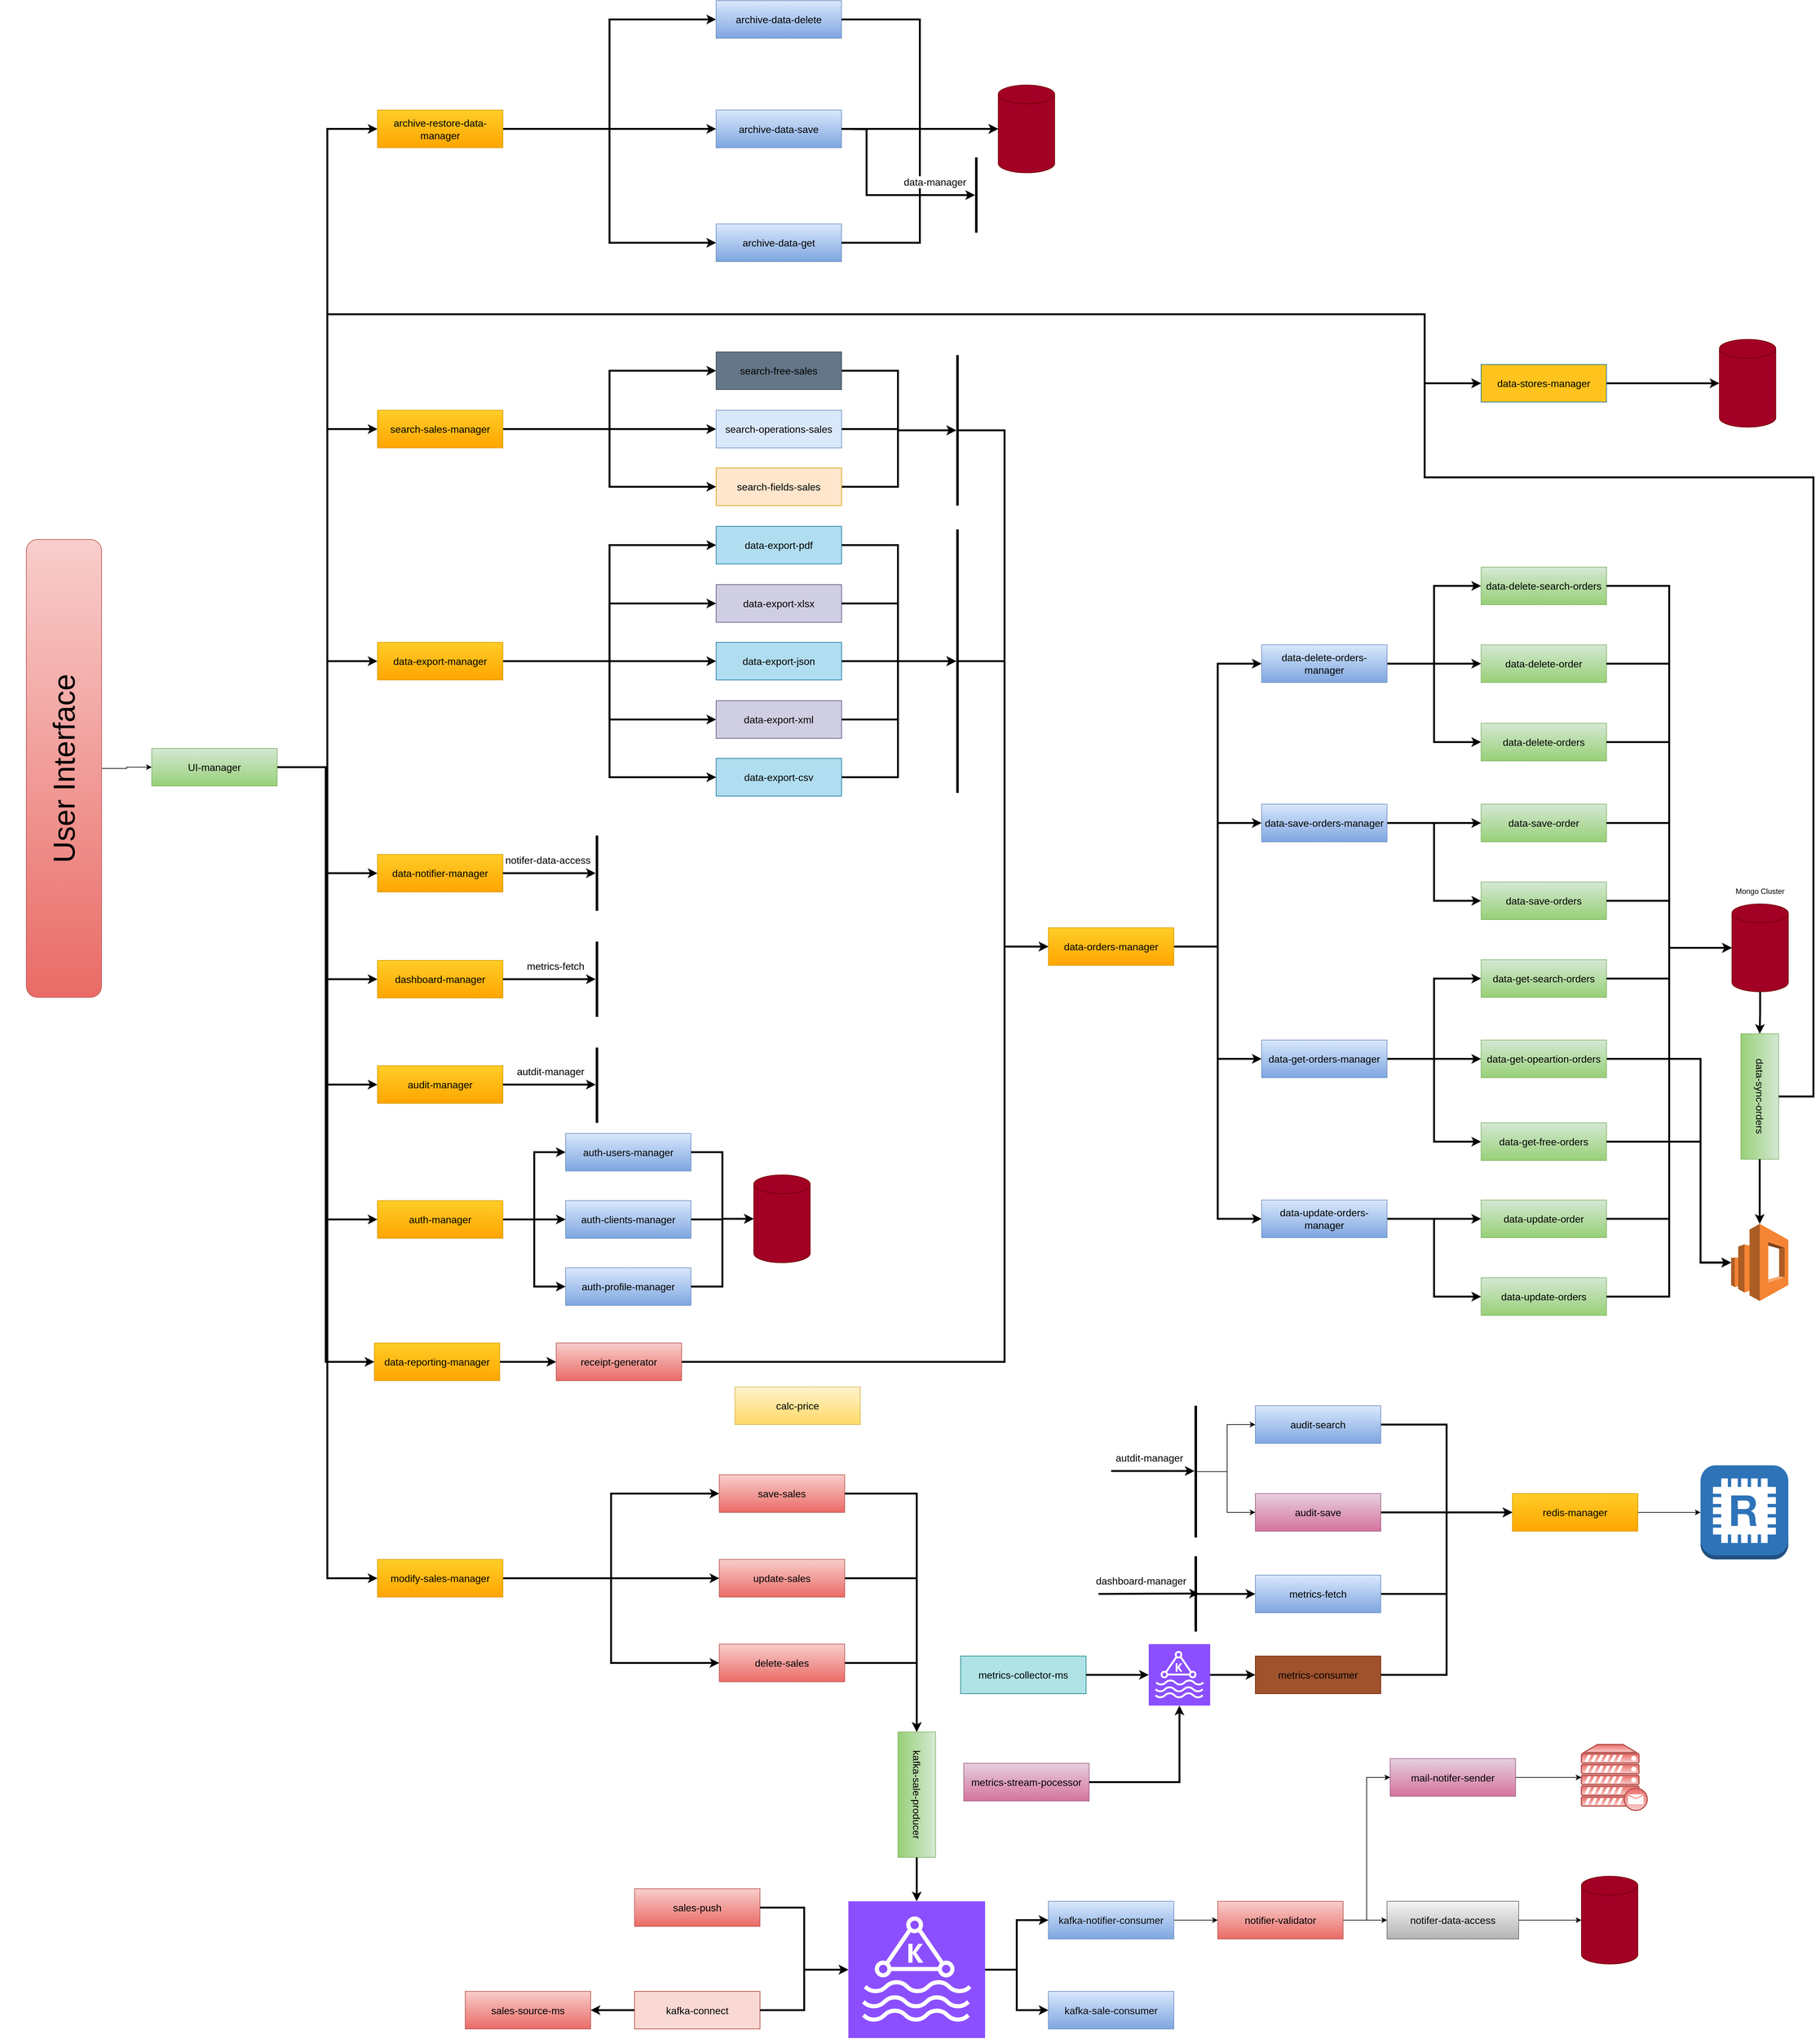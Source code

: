 <mxfile version="24.0.4" type="device">
  <diagram name="Page-1" id="crU5jMqabEnyuIWfB87f">
    <mxGraphModel dx="2760" dy="5516" grid="1" gridSize="10" guides="1" tooltips="1" connect="1" arrows="1" fold="1" page="1" pageScale="1" pageWidth="3000" pageHeight="3500" math="0" shadow="0">
      <root>
        <mxCell id="0" />
        <mxCell id="1" parent="0" />
        <mxCell id="TRZYRDVv4xPQoLyUAHgP-5" value="&lt;font style=&quot;font-size: 16px;&quot; color=&quot;#000000&quot;&gt;sales-push&lt;/font&gt;" style="rounded=0;whiteSpace=wrap;html=1;fillColor=#f8cecc;gradientColor=#ea6b66;strokeColor=#b85450;" parent="1" vertex="1">
          <mxGeometry x="1080.0" y="-400" width="200" height="60" as="geometry" />
        </mxCell>
        <mxCell id="TRZYRDVv4xPQoLyUAHgP-6" value="&lt;font style=&quot;font-size: 16px;&quot; color=&quot;#000000&quot;&gt;calc-price&lt;/font&gt;" style="rounded=0;whiteSpace=wrap;html=1;fillColor=#fff2cc;gradientColor=#ffd966;strokeColor=#d6b656;" parent="1" vertex="1">
          <mxGeometry x="1240" y="-1200" width="200" height="60" as="geometry" />
        </mxCell>
        <mxCell id="m2Rx3y2PIeW7X46C0TxE-5" style="edgeStyle=orthogonalEdgeStyle;rounded=0;orthogonalLoop=1;jettySize=auto;html=1;entryX=0;entryY=0.5;entryDx=0;entryDy=0;strokeWidth=3;" parent="1" source="TRZYRDVv4xPQoLyUAHgP-8" target="TRZYRDVv4xPQoLyUAHgP-46" edge="1">
          <mxGeometry relative="1" as="geometry">
            <Array as="points">
              <mxPoint x="1670" y="-1240" />
              <mxPoint x="1670" y="-1902" />
            </Array>
          </mxGeometry>
        </mxCell>
        <mxCell id="TRZYRDVv4xPQoLyUAHgP-8" value="&lt;font style=&quot;font-size: 16px;&quot; color=&quot;#000000&quot;&gt;receipt-generator&lt;/font&gt;" style="rounded=0;whiteSpace=wrap;html=1;fillColor=#f8cecc;gradientColor=#ea6b66;strokeColor=#b85450;" parent="1" vertex="1">
          <mxGeometry x="955" y="-1270" width="200" height="60" as="geometry" />
        </mxCell>
        <mxCell id="TRZYRDVv4xPQoLyUAHgP-9" style="edgeStyle=orthogonalEdgeStyle;rounded=0;orthogonalLoop=1;jettySize=auto;html=1;entryX=0;entryY=0.5;entryDx=0;entryDy=0;strokeWidth=3;" parent="1" source="TRZYRDVv4xPQoLyUAHgP-10" target="TRZYRDVv4xPQoLyUAHgP-165" edge="1">
          <mxGeometry relative="1" as="geometry" />
        </mxCell>
        <mxCell id="TRZYRDVv4xPQoLyUAHgP-10" value="&lt;span style=&quot;color: rgb(0, 0, 0); font-size: 16px;&quot;&gt;metrics-fetch&lt;/span&gt;" style="rounded=0;whiteSpace=wrap;html=1;fillColor=#dae8fc;gradientColor=#7ea6e0;strokeColor=#6c8ebf;" parent="1" vertex="1">
          <mxGeometry x="2070" y="-900" width="200" height="60" as="geometry" />
        </mxCell>
        <mxCell id="TRZYRDVv4xPQoLyUAHgP-13" style="edgeStyle=orthogonalEdgeStyle;rounded=0;orthogonalLoop=1;jettySize=auto;html=1;strokeWidth=3;" parent="1" source="TRZYRDVv4xPQoLyUAHgP-14" target="TRZYRDVv4xPQoLyUAHgP-147" edge="1">
          <mxGeometry relative="1" as="geometry" />
        </mxCell>
        <mxCell id="TRZYRDVv4xPQoLyUAHgP-14" value="&lt;span style=&quot;color: rgb(0, 0, 0);&quot;&gt;&lt;font style=&quot;font-size: 16px;&quot;&gt;data-export-xlsx&lt;/font&gt;&lt;/span&gt;" style="rounded=0;whiteSpace=wrap;html=1;fillColor=#d0cee2;strokeColor=#56517e;" parent="1" vertex="1">
          <mxGeometry x="1210.09" y="-2479" width="200" height="60" as="geometry" />
        </mxCell>
        <mxCell id="TRZYRDVv4xPQoLyUAHgP-15" style="edgeStyle=orthogonalEdgeStyle;rounded=0;orthogonalLoop=1;jettySize=auto;html=1;strokeWidth=3;" parent="1" source="TRZYRDVv4xPQoLyUAHgP-16" target="TRZYRDVv4xPQoLyUAHgP-147" edge="1">
          <mxGeometry relative="1" as="geometry" />
        </mxCell>
        <mxCell id="TRZYRDVv4xPQoLyUAHgP-16" value="&lt;span style=&quot;color: rgb(0, 0, 0);&quot;&gt;&lt;font style=&quot;font-size: 16px;&quot;&gt;data-export-xml&lt;/font&gt;&lt;/span&gt;" style="rounded=0;whiteSpace=wrap;html=1;fillColor=#d0cee2;strokeColor=#56517e;" parent="1" vertex="1">
          <mxGeometry x="1210.09" y="-2294" width="200" height="60" as="geometry" />
        </mxCell>
        <mxCell id="TRZYRDVv4xPQoLyUAHgP-17" style="edgeStyle=orthogonalEdgeStyle;rounded=0;orthogonalLoop=1;jettySize=auto;html=1;strokeWidth=3;" parent="1" source="TRZYRDVv4xPQoLyUAHgP-18" target="TRZYRDVv4xPQoLyUAHgP-147" edge="1">
          <mxGeometry relative="1" as="geometry" />
        </mxCell>
        <mxCell id="TRZYRDVv4xPQoLyUAHgP-18" value="&lt;span style=&quot;color: rgb(0, 0, 0); font-size: 16px;&quot;&gt;data-export-csv&lt;/span&gt;" style="rounded=0;whiteSpace=wrap;html=1;fillColor=#b1ddf0;strokeColor=#10739e;" parent="1" vertex="1">
          <mxGeometry x="1210.09" y="-2202" width="200" height="60" as="geometry" />
        </mxCell>
        <mxCell id="TRZYRDVv4xPQoLyUAHgP-19" style="edgeStyle=orthogonalEdgeStyle;rounded=0;orthogonalLoop=1;jettySize=auto;html=1;strokeWidth=3;" parent="1" source="TRZYRDVv4xPQoLyUAHgP-20" target="TRZYRDVv4xPQoLyUAHgP-147" edge="1">
          <mxGeometry relative="1" as="geometry" />
        </mxCell>
        <mxCell id="TRZYRDVv4xPQoLyUAHgP-20" value="&lt;span style=&quot;color: rgb(0, 0, 0);&quot;&gt;&lt;font style=&quot;font-size: 16px;&quot;&gt;data-export-pdf&lt;/font&gt;&lt;/span&gt;" style="rounded=0;whiteSpace=wrap;html=1;fillColor=#b1ddf0;strokeColor=#10739e;" parent="1" vertex="1">
          <mxGeometry x="1210.09" y="-2572" width="200" height="60" as="geometry" />
        </mxCell>
        <mxCell id="TRZYRDVv4xPQoLyUAHgP-21" style="edgeStyle=orthogonalEdgeStyle;rounded=0;orthogonalLoop=1;jettySize=auto;html=1;strokeWidth=3;" parent="1" source="TRZYRDVv4xPQoLyUAHgP-22" target="TRZYRDVv4xPQoLyUAHgP-147" edge="1">
          <mxGeometry relative="1" as="geometry" />
        </mxCell>
        <mxCell id="TRZYRDVv4xPQoLyUAHgP-22" value="&lt;span style=&quot;color: rgb(0, 0, 0);&quot;&gt;&lt;font style=&quot;font-size: 16px;&quot;&gt;data-export-json&lt;/font&gt;&lt;/span&gt;" style="rounded=0;whiteSpace=wrap;html=1;fillColor=#b1ddf0;strokeColor=#10739e;" parent="1" vertex="1">
          <mxGeometry x="1210.09" y="-2387" width="200" height="60" as="geometry" />
        </mxCell>
        <mxCell id="TRZYRDVv4xPQoLyUAHgP-23" style="edgeStyle=orthogonalEdgeStyle;rounded=0;orthogonalLoop=1;jettySize=auto;html=1;" parent="1" source="TRZYRDVv4xPQoLyUAHgP-24" target="TRZYRDVv4xPQoLyUAHgP-34" edge="1">
          <mxGeometry relative="1" as="geometry" />
        </mxCell>
        <mxCell id="TRZYRDVv4xPQoLyUAHgP-24" value="&lt;p style=&quot;line-height: 220%; font-size: 48px;&quot;&gt;&lt;font style=&quot;font-size: 48px;&quot; color=&quot;#000000&quot;&gt;User Interface&lt;/font&gt;&lt;/p&gt;" style="rounded=1;whiteSpace=wrap;html=1;fillColor=#f8cecc;gradientColor=#ea6b66;strokeColor=#b85450;verticalAlign=middle;horizontal=0;fontSize=48;" parent="1" vertex="1">
          <mxGeometry x="110" y="-2551" width="120" height="730" as="geometry" />
        </mxCell>
        <mxCell id="TRZYRDVv4xPQoLyUAHgP-25" style="edgeStyle=orthogonalEdgeStyle;rounded=0;orthogonalLoop=1;jettySize=auto;html=1;entryX=0;entryY=0.5;entryDx=0;entryDy=0;strokeWidth=3;" parent="1" source="TRZYRDVv4xPQoLyUAHgP-34" target="TRZYRDVv4xPQoLyUAHgP-63" edge="1">
          <mxGeometry relative="1" as="geometry" />
        </mxCell>
        <mxCell id="TRZYRDVv4xPQoLyUAHgP-26" style="edgeStyle=orthogonalEdgeStyle;rounded=0;orthogonalLoop=1;jettySize=auto;html=1;entryX=0;entryY=0.5;entryDx=0;entryDy=0;strokeWidth=3;" parent="1" source="TRZYRDVv4xPQoLyUAHgP-34" target="TRZYRDVv4xPQoLyUAHgP-103" edge="1">
          <mxGeometry relative="1" as="geometry" />
        </mxCell>
        <mxCell id="TRZYRDVv4xPQoLyUAHgP-27" style="edgeStyle=orthogonalEdgeStyle;rounded=0;orthogonalLoop=1;jettySize=auto;html=1;entryX=0;entryY=0.5;entryDx=0;entryDy=0;strokeWidth=3;" parent="1" source="TRZYRDVv4xPQoLyUAHgP-34" target="TRZYRDVv4xPQoLyUAHgP-40" edge="1">
          <mxGeometry relative="1" as="geometry" />
        </mxCell>
        <mxCell id="TRZYRDVv4xPQoLyUAHgP-28" style="edgeStyle=orthogonalEdgeStyle;rounded=0;orthogonalLoop=1;jettySize=auto;html=1;entryX=0;entryY=0.5;entryDx=0;entryDy=0;strokeWidth=3;" parent="1" source="TRZYRDVv4xPQoLyUAHgP-34" target="TRZYRDVv4xPQoLyUAHgP-50" edge="1">
          <mxGeometry relative="1" as="geometry" />
        </mxCell>
        <mxCell id="TRZYRDVv4xPQoLyUAHgP-29" style="edgeStyle=orthogonalEdgeStyle;rounded=0;orthogonalLoop=1;jettySize=auto;html=1;entryX=0;entryY=0.5;entryDx=0;entryDy=0;strokeWidth=3;" parent="1" source="TRZYRDVv4xPQoLyUAHgP-34" target="TRZYRDVv4xPQoLyUAHgP-54" edge="1">
          <mxGeometry relative="1" as="geometry" />
        </mxCell>
        <mxCell id="TRZYRDVv4xPQoLyUAHgP-30" style="edgeStyle=orthogonalEdgeStyle;rounded=0;orthogonalLoop=1;jettySize=auto;html=1;entryX=0;entryY=0.5;entryDx=0;entryDy=0;strokeWidth=3;" parent="1" source="TRZYRDVv4xPQoLyUAHgP-34" target="TRZYRDVv4xPQoLyUAHgP-41" edge="1">
          <mxGeometry relative="1" as="geometry" />
        </mxCell>
        <mxCell id="TRZYRDVv4xPQoLyUAHgP-31" style="edgeStyle=orthogonalEdgeStyle;rounded=0;orthogonalLoop=1;jettySize=auto;html=1;entryX=0;entryY=0.5;entryDx=0;entryDy=0;strokeWidth=3;" parent="1" source="TRZYRDVv4xPQoLyUAHgP-34" target="TRZYRDVv4xPQoLyUAHgP-112" edge="1">
          <mxGeometry relative="1" as="geometry" />
        </mxCell>
        <mxCell id="TRZYRDVv4xPQoLyUAHgP-32" style="edgeStyle=orthogonalEdgeStyle;rounded=0;orthogonalLoop=1;jettySize=auto;html=1;entryX=0;entryY=0.5;entryDx=0;entryDy=0;strokeWidth=3;" parent="1" source="TRZYRDVv4xPQoLyUAHgP-34" target="TRZYRDVv4xPQoLyUAHgP-118" edge="1">
          <mxGeometry relative="1" as="geometry" />
        </mxCell>
        <mxCell id="m2Rx3y2PIeW7X46C0TxE-4" style="edgeStyle=orthogonalEdgeStyle;rounded=0;orthogonalLoop=1;jettySize=auto;html=1;entryX=0;entryY=0.5;entryDx=0;entryDy=0;strokeWidth=3;" parent="1" source="TRZYRDVv4xPQoLyUAHgP-34" target="m2Rx3y2PIeW7X46C0TxE-1" edge="1">
          <mxGeometry relative="1" as="geometry" />
        </mxCell>
        <mxCell id="nKXd45dQNLn1FB5D1kFg-22" style="edgeStyle=orthogonalEdgeStyle;rounded=0;orthogonalLoop=1;jettySize=auto;html=1;entryX=0;entryY=0.5;entryDx=0;entryDy=0;strokeWidth=3;" edge="1" parent="1" source="TRZYRDVv4xPQoLyUAHgP-34" target="nKXd45dQNLn1FB5D1kFg-18">
          <mxGeometry relative="1" as="geometry">
            <Array as="points">
              <mxPoint x="590" y="-2188" />
              <mxPoint x="590" y="-2910" />
              <mxPoint x="2340" y="-2910" />
              <mxPoint x="2340" y="-2800" />
            </Array>
          </mxGeometry>
        </mxCell>
        <mxCell id="TRZYRDVv4xPQoLyUAHgP-34" value="&lt;span style=&quot;color: rgb(0, 0, 0); font-size: 16px;&quot;&gt;UI-manager&lt;/span&gt;" style="rounded=0;whiteSpace=wrap;html=1;fillColor=#d5e8d4;gradientColor=#97d077;strokeColor=#82b366;fontSize=19;" parent="1" vertex="1">
          <mxGeometry x="310" y="-2218" width="200" height="60" as="geometry" />
        </mxCell>
        <mxCell id="TRZYRDVv4xPQoLyUAHgP-35" style="edgeStyle=orthogonalEdgeStyle;rounded=0;orthogonalLoop=1;jettySize=auto;html=1;entryX=0;entryY=0.5;entryDx=0;entryDy=0;strokeWidth=3;" parent="1" source="TRZYRDVv4xPQoLyUAHgP-40" target="TRZYRDVv4xPQoLyUAHgP-22" edge="1">
          <mxGeometry relative="1" as="geometry" />
        </mxCell>
        <mxCell id="TRZYRDVv4xPQoLyUAHgP-36" style="edgeStyle=orthogonalEdgeStyle;rounded=0;orthogonalLoop=1;jettySize=auto;html=1;entryX=0;entryY=0.5;entryDx=0;entryDy=0;strokeWidth=3;" parent="1" source="TRZYRDVv4xPQoLyUAHgP-40" target="TRZYRDVv4xPQoLyUAHgP-16" edge="1">
          <mxGeometry relative="1" as="geometry" />
        </mxCell>
        <mxCell id="TRZYRDVv4xPQoLyUAHgP-37" style="edgeStyle=orthogonalEdgeStyle;rounded=0;orthogonalLoop=1;jettySize=auto;html=1;entryX=0;entryY=0.5;entryDx=0;entryDy=0;strokeWidth=3;" parent="1" source="TRZYRDVv4xPQoLyUAHgP-40" target="TRZYRDVv4xPQoLyUAHgP-18" edge="1">
          <mxGeometry relative="1" as="geometry" />
        </mxCell>
        <mxCell id="TRZYRDVv4xPQoLyUAHgP-38" style="edgeStyle=orthogonalEdgeStyle;rounded=0;orthogonalLoop=1;jettySize=auto;html=1;entryX=0;entryY=0.5;entryDx=0;entryDy=0;strokeWidth=3;" parent="1" source="TRZYRDVv4xPQoLyUAHgP-40" target="TRZYRDVv4xPQoLyUAHgP-14" edge="1">
          <mxGeometry relative="1" as="geometry" />
        </mxCell>
        <mxCell id="TRZYRDVv4xPQoLyUAHgP-39" style="edgeStyle=orthogonalEdgeStyle;rounded=0;orthogonalLoop=1;jettySize=auto;html=1;entryX=0;entryY=0.5;entryDx=0;entryDy=0;strokeWidth=3;" parent="1" source="TRZYRDVv4xPQoLyUAHgP-40" target="TRZYRDVv4xPQoLyUAHgP-20" edge="1">
          <mxGeometry relative="1" as="geometry" />
        </mxCell>
        <mxCell id="TRZYRDVv4xPQoLyUAHgP-40" value="&lt;font color=&quot;#000000&quot; style=&quot;font-size: 16px;&quot;&gt;data-export-manager&lt;/font&gt;" style="rounded=0;whiteSpace=wrap;html=1;fillColor=#ffcd28;gradientColor=#ffa500;strokeColor=#d79b00;" parent="1" vertex="1">
          <mxGeometry x="670" y="-2387" width="200" height="60" as="geometry" />
        </mxCell>
        <mxCell id="TRZYRDVv4xPQoLyUAHgP-41" value="&lt;span style=&quot;color: rgb(0, 0, 0);&quot;&gt;&lt;font style=&quot;font-size: 16px;&quot;&gt;dashboard-manager&lt;/font&gt;&lt;/span&gt;" style="rounded=0;whiteSpace=wrap;html=1;fillColor=#ffcd28;gradientColor=#ffa500;strokeColor=#d79b00;" parent="1" vertex="1">
          <mxGeometry x="670" y="-1880" width="200" height="60" as="geometry" />
        </mxCell>
        <mxCell id="TRZYRDVv4xPQoLyUAHgP-42" style="edgeStyle=orthogonalEdgeStyle;rounded=0;orthogonalLoop=1;jettySize=auto;html=1;entryX=0;entryY=0.5;entryDx=0;entryDy=0;strokeWidth=3;" parent="1" source="TRZYRDVv4xPQoLyUAHgP-46" target="TRZYRDVv4xPQoLyUAHgP-79" edge="1">
          <mxGeometry relative="1" as="geometry" />
        </mxCell>
        <mxCell id="TRZYRDVv4xPQoLyUAHgP-43" style="edgeStyle=orthogonalEdgeStyle;rounded=0;orthogonalLoop=1;jettySize=auto;html=1;entryX=0;entryY=0.5;entryDx=0;entryDy=0;strokeWidth=3;" parent="1" source="TRZYRDVv4xPQoLyUAHgP-46" target="TRZYRDVv4xPQoLyUAHgP-87" edge="1">
          <mxGeometry relative="1" as="geometry" />
        </mxCell>
        <mxCell id="TRZYRDVv4xPQoLyUAHgP-44" style="edgeStyle=orthogonalEdgeStyle;rounded=0;orthogonalLoop=1;jettySize=auto;html=1;entryX=0;entryY=0.5;entryDx=0;entryDy=0;strokeWidth=3;" parent="1" source="TRZYRDVv4xPQoLyUAHgP-46" target="TRZYRDVv4xPQoLyUAHgP-91" edge="1">
          <mxGeometry relative="1" as="geometry">
            <Array as="points">
              <mxPoint x="2010" y="-1902" />
              <mxPoint x="2010" y="-1468" />
            </Array>
          </mxGeometry>
        </mxCell>
        <mxCell id="TRZYRDVv4xPQoLyUAHgP-45" style="edgeStyle=orthogonalEdgeStyle;rounded=0;orthogonalLoop=1;jettySize=auto;html=1;entryX=0;entryY=0.5;entryDx=0;entryDy=0;strokeWidth=3;" parent="1" source="TRZYRDVv4xPQoLyUAHgP-46" target="TRZYRDVv4xPQoLyUAHgP-73" edge="1">
          <mxGeometry relative="1" as="geometry" />
        </mxCell>
        <mxCell id="TRZYRDVv4xPQoLyUAHgP-46" value="&lt;span style=&quot;color: rgb(0, 0, 0);&quot;&gt;&lt;font style=&quot;font-size: 16px;&quot;&gt;data-orders-manager&lt;/font&gt;&lt;/span&gt;" style="rounded=0;whiteSpace=wrap;html=1;fillColor=#ffcd28;gradientColor=#ffa500;strokeColor=#d79b00;" parent="1" vertex="1">
          <mxGeometry x="1740" y="-1932" width="200" height="60" as="geometry" />
        </mxCell>
        <mxCell id="TRZYRDVv4xPQoLyUAHgP-47" style="edgeStyle=orthogonalEdgeStyle;rounded=0;orthogonalLoop=1;jettySize=auto;html=1;entryX=0;entryY=0.5;entryDx=0;entryDy=0;strokeWidth=3;" parent="1" source="TRZYRDVv4xPQoLyUAHgP-50" target="TRZYRDVv4xPQoLyUAHgP-122" edge="1">
          <mxGeometry relative="1" as="geometry" />
        </mxCell>
        <mxCell id="TRZYRDVv4xPQoLyUAHgP-48" style="edgeStyle=orthogonalEdgeStyle;rounded=0;orthogonalLoop=1;jettySize=auto;html=1;strokeWidth=3;entryX=0;entryY=0.5;entryDx=0;entryDy=0;" parent="1" source="TRZYRDVv4xPQoLyUAHgP-50" target="TRZYRDVv4xPQoLyUAHgP-126" edge="1">
          <mxGeometry relative="1" as="geometry" />
        </mxCell>
        <mxCell id="TRZYRDVv4xPQoLyUAHgP-49" style="edgeStyle=orthogonalEdgeStyle;rounded=0;orthogonalLoop=1;jettySize=auto;html=1;entryX=0;entryY=0.5;entryDx=0;entryDy=0;strokeWidth=3;" parent="1" source="TRZYRDVv4xPQoLyUAHgP-50" target="TRZYRDVv4xPQoLyUAHgP-124" edge="1">
          <mxGeometry relative="1" as="geometry" />
        </mxCell>
        <mxCell id="TRZYRDVv4xPQoLyUAHgP-50" value="&lt;font color=&quot;#000000&quot; style=&quot;font-size: 16px;&quot;&gt;search-sales-manager&lt;br style=&quot;font-size: 16px;&quot;&gt;&lt;/font&gt;" style="rounded=0;whiteSpace=wrap;html=1;fillColor=#ffcd28;gradientColor=#ffa500;strokeColor=#d79b00;fontSize=16;" parent="1" vertex="1">
          <mxGeometry x="670" y="-2757" width="200" height="60" as="geometry" />
        </mxCell>
        <mxCell id="TRZYRDVv4xPQoLyUAHgP-51" style="edgeStyle=orthogonalEdgeStyle;rounded=0;orthogonalLoop=1;jettySize=auto;html=1;entryX=0;entryY=0.5;entryDx=0;entryDy=0;strokeWidth=3;exitX=1;exitY=0.5;exitDx=0;exitDy=0;" parent="1" source="TRZYRDVv4xPQoLyUAHgP-54" target="TRZYRDVv4xPQoLyUAHgP-94" edge="1">
          <mxGeometry relative="1" as="geometry">
            <mxPoint x="1020" y="-3205.5" as="sourcePoint" />
          </mxGeometry>
        </mxCell>
        <mxCell id="TRZYRDVv4xPQoLyUAHgP-52" style="edgeStyle=orthogonalEdgeStyle;rounded=0;orthogonalLoop=1;jettySize=auto;html=1;entryX=0;entryY=0.5;entryDx=0;entryDy=0;strokeWidth=3;exitX=1;exitY=0.5;exitDx=0;exitDy=0;" parent="1" source="TRZYRDVv4xPQoLyUAHgP-54" target="TRZYRDVv4xPQoLyUAHgP-93" edge="1">
          <mxGeometry relative="1" as="geometry">
            <mxPoint x="1020" y="-3205.462" as="sourcePoint" />
          </mxGeometry>
        </mxCell>
        <mxCell id="TRZYRDVv4xPQoLyUAHgP-53" style="edgeStyle=orthogonalEdgeStyle;rounded=0;orthogonalLoop=1;jettySize=auto;html=1;entryX=0;entryY=0.5;entryDx=0;entryDy=0;strokeWidth=3;exitX=1;exitY=0.5;exitDx=0;exitDy=0;" parent="1" source="TRZYRDVv4xPQoLyUAHgP-54" target="TRZYRDVv4xPQoLyUAHgP-95" edge="1">
          <mxGeometry relative="1" as="geometry">
            <mxPoint x="1020" y="-3205.462" as="sourcePoint" />
          </mxGeometry>
        </mxCell>
        <mxCell id="TRZYRDVv4xPQoLyUAHgP-54" value="&lt;span style=&quot;color: rgb(0, 0, 0);&quot;&gt;&lt;font style=&quot;font-size: 16px;&quot;&gt;archive-restore-data-manager&lt;/font&gt;&lt;/span&gt;" style="rounded=0;whiteSpace=wrap;html=1;fillColor=#ffcd28;gradientColor=#ffa500;strokeColor=#d79b00;" parent="1" vertex="1">
          <mxGeometry x="670" y="-3235.5" width="200" height="60" as="geometry" />
        </mxCell>
        <mxCell id="TRZYRDVv4xPQoLyUAHgP-55" value="&lt;font style=&quot;font-size: 16px;&quot; color=&quot;#000000&quot;&gt;sales-source-ms&lt;/font&gt;" style="rounded=0;whiteSpace=wrap;html=1;fillColor=#f8cecc;gradientColor=#ea6b66;strokeColor=#b85450;" parent="1" vertex="1">
          <mxGeometry x="810.0" y="-236.5" width="200" height="60" as="geometry" />
        </mxCell>
        <mxCell id="TRZYRDVv4xPQoLyUAHgP-56" style="edgeStyle=orthogonalEdgeStyle;rounded=0;orthogonalLoop=1;jettySize=auto;html=1;entryX=1;entryY=0.5;entryDx=0;entryDy=0;strokeWidth=3;" parent="1" source="TRZYRDVv4xPQoLyUAHgP-57" target="TRZYRDVv4xPQoLyUAHgP-55" edge="1">
          <mxGeometry relative="1" as="geometry" />
        </mxCell>
        <mxCell id="TRZYRDVv4xPQoLyUAHgP-57" value="&lt;font style=&quot;font-size: 16px;&quot; color=&quot;#000000&quot;&gt;kafka-connect&lt;/font&gt;" style="rounded=0;whiteSpace=wrap;html=1;fillColor=#fad9d5;strokeColor=#ae4132;fontSize=16;" parent="1" vertex="1">
          <mxGeometry x="1080" y="-236.5" width="200" height="60" as="geometry" />
        </mxCell>
        <mxCell id="TRZYRDVv4xPQoLyUAHgP-58" value="&lt;font style=&quot;font-size: 16px;&quot; color=&quot;#000000&quot;&gt;kafka-sale-producer&lt;br&gt;&lt;/font&gt;" style="rounded=0;whiteSpace=wrap;html=1;fillColor=#d5e8d4;gradientColor=#97d077;strokeColor=#82b366;rotation=90;" parent="1" vertex="1">
          <mxGeometry x="1430" y="-580" width="200" height="60" as="geometry" />
        </mxCell>
        <mxCell id="TRZYRDVv4xPQoLyUAHgP-59" value="&lt;span style=&quot;color: rgb(0, 0, 0);&quot;&gt;&lt;font style=&quot;font-size: 16px;&quot;&gt;metrics-collector-ms&lt;/font&gt;&lt;/span&gt;" style="rounded=0;whiteSpace=wrap;html=1;fillColor=#b0e3e6;strokeColor=#0e8088;" parent="1" vertex="1">
          <mxGeometry x="1600.0" y="-771" width="200" height="60" as="geometry" />
        </mxCell>
        <mxCell id="TRZYRDVv4xPQoLyUAHgP-60" value="&lt;font style=&quot;font-size: 16px;&quot; color=&quot;#0b0a0a&quot;&gt;kafka-sale-consumer&lt;/font&gt;" style="rounded=0;whiteSpace=wrap;html=1;fillColor=#dae8fc;gradientColor=#7ea6e0;strokeColor=#6c8ebf;" parent="1" vertex="1">
          <mxGeometry x="1740" y="-236.5" width="200" height="60" as="geometry" />
        </mxCell>
        <mxCell id="TRZYRDVv4xPQoLyUAHgP-61" style="edgeStyle=orthogonalEdgeStyle;rounded=0;orthogonalLoop=1;jettySize=auto;html=1;entryX=0;entryY=0.5;entryDx=0;entryDy=0;" parent="1" source="TRZYRDVv4xPQoLyUAHgP-62" target="TRZYRDVv4xPQoLyUAHgP-68" edge="1">
          <mxGeometry relative="1" as="geometry" />
        </mxCell>
        <mxCell id="TRZYRDVv4xPQoLyUAHgP-62" value="&lt;font style=&quot;font-size: 16px;&quot; color=&quot;#0b0a0a&quot;&gt;kafka-notifier-consumer&lt;br&gt;&lt;/font&gt;" style="rounded=0;whiteSpace=wrap;html=1;fillColor=#dae8fc;gradientColor=#7ea6e0;strokeColor=#6c8ebf;" parent="1" vertex="1">
          <mxGeometry x="1740" y="-380" width="200" height="60" as="geometry" />
        </mxCell>
        <mxCell id="TRZYRDVv4xPQoLyUAHgP-63" value="&lt;span style=&quot;color: rgb(0, 0, 0);&quot;&gt;&lt;font style=&quot;font-size: 16px;&quot;&gt;data-notifier-manager&lt;/font&gt;&lt;/span&gt;" style="rounded=0;whiteSpace=wrap;html=1;fillColor=#ffcd28;gradientColor=#ffa500;strokeColor=#d79b00;" parent="1" vertex="1">
          <mxGeometry x="670" y="-2049" width="200" height="60" as="geometry" />
        </mxCell>
        <mxCell id="TRZYRDVv4xPQoLyUAHgP-64" value="&lt;span style=&quot;color: rgb(0, 0, 0); font-size: 16px;&quot;&gt;notifer-data-access&lt;/span&gt;" style="rounded=0;whiteSpace=wrap;html=1;fillColor=#f5f5f5;gradientColor=#b3b3b3;strokeColor=#666666;fontSize=19;" parent="1" vertex="1">
          <mxGeometry x="2280" y="-380" width="210" height="60" as="geometry" />
        </mxCell>
        <mxCell id="TRZYRDVv4xPQoLyUAHgP-65" value="&lt;font style=&quot;font-size: 16px;&quot; color=&quot;#000000&quot;&gt;mail-notifer-sender&lt;/font&gt;" style="rounded=0;whiteSpace=wrap;html=1;fillColor=#e6d0de;gradientColor=#d5739d;strokeColor=#996185;" parent="1" vertex="1">
          <mxGeometry x="2285" y="-607.5" width="200" height="60" as="geometry" />
        </mxCell>
        <mxCell id="TRZYRDVv4xPQoLyUAHgP-66" style="edgeStyle=orthogonalEdgeStyle;rounded=0;orthogonalLoop=1;jettySize=auto;html=1;entryX=0;entryY=0.5;entryDx=0;entryDy=0;" parent="1" source="TRZYRDVv4xPQoLyUAHgP-68" target="TRZYRDVv4xPQoLyUAHgP-64" edge="1">
          <mxGeometry relative="1" as="geometry" />
        </mxCell>
        <mxCell id="TRZYRDVv4xPQoLyUAHgP-67" style="edgeStyle=orthogonalEdgeStyle;rounded=0;orthogonalLoop=1;jettySize=auto;html=1;entryX=0;entryY=0.5;entryDx=0;entryDy=0;" parent="1" source="TRZYRDVv4xPQoLyUAHgP-68" target="TRZYRDVv4xPQoLyUAHgP-65" edge="1">
          <mxGeometry relative="1" as="geometry" />
        </mxCell>
        <mxCell id="TRZYRDVv4xPQoLyUAHgP-68" value="&lt;font style=&quot;font-size: 16px;&quot; color=&quot;#000000&quot;&gt;notifier-validator&lt;/font&gt;" style="rounded=0;whiteSpace=wrap;html=1;fillColor=#f8cecc;gradientColor=#ea6b66;strokeColor=#b85450;" parent="1" vertex="1">
          <mxGeometry x="2010" y="-380" width="200" height="60" as="geometry" />
        </mxCell>
        <mxCell id="TRZYRDVv4xPQoLyUAHgP-69" value="&lt;font color=&quot;#000000&quot;&gt;&lt;span style=&quot;font-size: 16px;&quot;&gt;data-delete-search-orders&lt;/span&gt;&lt;/font&gt;" style="rounded=0;whiteSpace=wrap;html=1;fillColor=#d5e8d4;strokeColor=#82b366;fontSize=19;gradientColor=#97d077;" parent="1" vertex="1">
          <mxGeometry x="2430" y="-2507" width="200" height="60" as="geometry" />
        </mxCell>
        <mxCell id="TRZYRDVv4xPQoLyUAHgP-70" style="edgeStyle=orthogonalEdgeStyle;rounded=0;orthogonalLoop=1;jettySize=auto;html=1;strokeWidth=3;" parent="1" source="TRZYRDVv4xPQoLyUAHgP-73" target="TRZYRDVv4xPQoLyUAHgP-74" edge="1">
          <mxGeometry relative="1" as="geometry" />
        </mxCell>
        <mxCell id="TRZYRDVv4xPQoLyUAHgP-71" style="edgeStyle=orthogonalEdgeStyle;rounded=0;orthogonalLoop=1;jettySize=auto;html=1;entryX=0;entryY=0.5;entryDx=0;entryDy=0;strokeWidth=3;" parent="1" source="TRZYRDVv4xPQoLyUAHgP-73" target="TRZYRDVv4xPQoLyUAHgP-69" edge="1">
          <mxGeometry relative="1" as="geometry" />
        </mxCell>
        <mxCell id="TRZYRDVv4xPQoLyUAHgP-72" style="edgeStyle=orthogonalEdgeStyle;rounded=0;orthogonalLoop=1;jettySize=auto;html=1;entryX=0;entryY=0.5;entryDx=0;entryDy=0;strokeWidth=3;" parent="1" source="TRZYRDVv4xPQoLyUAHgP-73" target="TRZYRDVv4xPQoLyUAHgP-75" edge="1">
          <mxGeometry relative="1" as="geometry" />
        </mxCell>
        <mxCell id="TRZYRDVv4xPQoLyUAHgP-73" value="&lt;span style=&quot;color: rgb(0, 0, 0);&quot;&gt;&lt;font style=&quot;font-size: 16px;&quot;&gt;data-delete-orders-manager&lt;/font&gt;&lt;/span&gt;" style="rounded=0;whiteSpace=wrap;html=1;fillColor=#dae8fc;gradientColor=#7ea6e0;strokeColor=#6c8ebf;" parent="1" vertex="1">
          <mxGeometry x="2080" y="-2383" width="200" height="60" as="geometry" />
        </mxCell>
        <mxCell id="TRZYRDVv4xPQoLyUAHgP-74" value="&lt;font color=&quot;#000000&quot;&gt;&lt;span style=&quot;font-size: 16px;&quot;&gt;data-delete-order&lt;/span&gt;&lt;/font&gt;" style="rounded=0;whiteSpace=wrap;html=1;fillColor=#d5e8d4;strokeColor=#82b366;fontSize=19;gradientColor=#97d077;" parent="1" vertex="1">
          <mxGeometry x="2430" y="-2383" width="200" height="60" as="geometry" />
        </mxCell>
        <mxCell id="TRZYRDVv4xPQoLyUAHgP-75" value="&lt;font color=&quot;#000000&quot;&gt;&lt;span style=&quot;font-size: 16px;&quot;&gt;data-delete-orders&lt;/span&gt;&lt;/font&gt;" style="rounded=0;whiteSpace=wrap;html=1;fillColor=#d5e8d4;strokeColor=#82b366;fontSize=19;gradientColor=#97d077;" parent="1" vertex="1">
          <mxGeometry x="2430" y="-2258" width="200" height="60" as="geometry" />
        </mxCell>
        <mxCell id="TRZYRDVv4xPQoLyUAHgP-76" value="&lt;font color=&quot;#000000&quot;&gt;&lt;span style=&quot;font-size: 16px;&quot;&gt;data-save-order&lt;/span&gt;&lt;/font&gt;" style="rounded=0;whiteSpace=wrap;html=1;fillColor=#d5e8d4;strokeColor=#82b366;fontSize=19;gradientColor=#97d077;" parent="1" vertex="1">
          <mxGeometry x="2430" y="-2129" width="200" height="60" as="geometry" />
        </mxCell>
        <mxCell id="TRZYRDVv4xPQoLyUAHgP-77" style="edgeStyle=orthogonalEdgeStyle;rounded=0;orthogonalLoop=1;jettySize=auto;html=1;strokeWidth=3;" parent="1" source="TRZYRDVv4xPQoLyUAHgP-79" target="TRZYRDVv4xPQoLyUAHgP-76" edge="1">
          <mxGeometry relative="1" as="geometry" />
        </mxCell>
        <mxCell id="TRZYRDVv4xPQoLyUAHgP-78" style="edgeStyle=orthogonalEdgeStyle;rounded=0;orthogonalLoop=1;jettySize=auto;html=1;entryX=0;entryY=0.5;entryDx=0;entryDy=0;strokeWidth=3;" parent="1" source="TRZYRDVv4xPQoLyUAHgP-79" target="TRZYRDVv4xPQoLyUAHgP-80" edge="1">
          <mxGeometry relative="1" as="geometry" />
        </mxCell>
        <mxCell id="TRZYRDVv4xPQoLyUAHgP-79" value="&lt;span style=&quot;color: rgb(0, 0, 0);&quot;&gt;&lt;font style=&quot;font-size: 16px;&quot;&gt;data-save-orders-manager&lt;/font&gt;&lt;/span&gt;" style="rounded=0;whiteSpace=wrap;html=1;fillColor=#dae8fc;gradientColor=#7ea6e0;strokeColor=#6c8ebf;" parent="1" vertex="1">
          <mxGeometry x="2080" y="-2129" width="200" height="60" as="geometry" />
        </mxCell>
        <mxCell id="TRZYRDVv4xPQoLyUAHgP-80" value="&lt;font color=&quot;#000000&quot;&gt;&lt;span style=&quot;font-size: 16px;&quot;&gt;data-save-orders&lt;/span&gt;&lt;/font&gt;" style="rounded=0;whiteSpace=wrap;html=1;fillColor=#d5e8d4;strokeColor=#82b366;fontSize=19;gradientColor=#97d077;" parent="1" vertex="1">
          <mxGeometry x="2430" y="-2005" width="200" height="60" as="geometry" />
        </mxCell>
        <mxCell id="TRZYRDVv4xPQoLyUAHgP-81" value="&lt;font color=&quot;#000000&quot;&gt;&lt;span style=&quot;font-size: 16px;&quot;&gt;data-get-search-orders&lt;/span&gt;&lt;/font&gt;" style="rounded=0;whiteSpace=wrap;html=1;fillColor=#d5e8d4;strokeColor=#82b366;fontSize=19;gradientColor=#97d077;" parent="1" vertex="1">
          <mxGeometry x="2430" y="-1881" width="200" height="60" as="geometry" />
        </mxCell>
        <mxCell id="nKXd45dQNLn1FB5D1kFg-14" style="edgeStyle=orthogonalEdgeStyle;rounded=0;orthogonalLoop=1;jettySize=auto;html=1;strokeWidth=3;" edge="1" parent="1" source="TRZYRDVv4xPQoLyUAHgP-82" target="nKXd45dQNLn1FB5D1kFg-4">
          <mxGeometry relative="1" as="geometry">
            <Array as="points">
              <mxPoint x="2780" y="-1723" />
              <mxPoint x="2780" y="-1398" />
            </Array>
          </mxGeometry>
        </mxCell>
        <mxCell id="TRZYRDVv4xPQoLyUAHgP-82" value="&lt;span style=&quot;color: rgb(0, 0, 0); font-size: 16px;&quot;&gt;data-get-opeartion-orders&lt;/span&gt;" style="rounded=0;whiteSpace=wrap;html=1;fillColor=#d5e8d4;strokeColor=#82b366;fontSize=19;gradientColor=#97d077;" parent="1" vertex="1">
          <mxGeometry x="2430" y="-1753" width="200" height="60" as="geometry" />
        </mxCell>
        <mxCell id="TRZYRDVv4xPQoLyUAHgP-83" value="&lt;span style=&quot;color: rgb(0, 0, 0); font-size: 16px;&quot;&gt;data-get-free-orders&lt;/span&gt;" style="rounded=0;whiteSpace=wrap;html=1;fillColor=#d5e8d4;strokeColor=#82b366;fontSize=19;gradientColor=#97d077;" parent="1" vertex="1">
          <mxGeometry x="2430" y="-1621" width="200" height="60" as="geometry" />
        </mxCell>
        <mxCell id="TRZYRDVv4xPQoLyUAHgP-84" style="edgeStyle=orthogonalEdgeStyle;rounded=0;orthogonalLoop=1;jettySize=auto;html=1;entryX=0;entryY=0.5;entryDx=0;entryDy=0;strokeWidth=3;" parent="1" source="TRZYRDVv4xPQoLyUAHgP-87" target="TRZYRDVv4xPQoLyUAHgP-81" edge="1">
          <mxGeometry relative="1" as="geometry" />
        </mxCell>
        <mxCell id="TRZYRDVv4xPQoLyUAHgP-85" style="edgeStyle=orthogonalEdgeStyle;rounded=0;orthogonalLoop=1;jettySize=auto;html=1;entryX=0;entryY=0.5;entryDx=0;entryDy=0;strokeWidth=3;" parent="1" source="TRZYRDVv4xPQoLyUAHgP-87" target="TRZYRDVv4xPQoLyUAHgP-82" edge="1">
          <mxGeometry relative="1" as="geometry" />
        </mxCell>
        <mxCell id="TRZYRDVv4xPQoLyUAHgP-86" style="edgeStyle=orthogonalEdgeStyle;rounded=0;orthogonalLoop=1;jettySize=auto;html=1;entryX=0;entryY=0.5;entryDx=0;entryDy=0;strokeWidth=3;" parent="1" source="TRZYRDVv4xPQoLyUAHgP-87" target="TRZYRDVv4xPQoLyUAHgP-83" edge="1">
          <mxGeometry relative="1" as="geometry" />
        </mxCell>
        <mxCell id="TRZYRDVv4xPQoLyUAHgP-87" value="&lt;span style=&quot;color: rgb(0, 0, 0);&quot;&gt;&lt;font style=&quot;font-size: 16px;&quot;&gt;data-get-orders-manager&lt;/font&gt;&lt;/span&gt;" style="rounded=0;whiteSpace=wrap;html=1;fillColor=#dae8fc;gradientColor=#7ea6e0;strokeColor=#6c8ebf;fontSize=18;" parent="1" vertex="1">
          <mxGeometry x="2080" y="-1753" width="200" height="60" as="geometry" />
        </mxCell>
        <mxCell id="TRZYRDVv4xPQoLyUAHgP-88" value="&lt;font color=&quot;#000000&quot;&gt;&lt;span style=&quot;font-size: 16px;&quot;&gt;data-update-order&lt;/span&gt;&lt;/font&gt;" style="rounded=0;whiteSpace=wrap;html=1;fillColor=#d5e8d4;strokeColor=#82b366;fontSize=19;gradientColor=#97d077;" parent="1" vertex="1">
          <mxGeometry x="2430" y="-1498" width="200" height="60" as="geometry" />
        </mxCell>
        <mxCell id="TRZYRDVv4xPQoLyUAHgP-89" style="edgeStyle=orthogonalEdgeStyle;rounded=0;orthogonalLoop=1;jettySize=auto;html=1;strokeWidth=3;" parent="1" source="TRZYRDVv4xPQoLyUAHgP-91" target="TRZYRDVv4xPQoLyUAHgP-88" edge="1">
          <mxGeometry relative="1" as="geometry" />
        </mxCell>
        <mxCell id="TRZYRDVv4xPQoLyUAHgP-90" style="edgeStyle=orthogonalEdgeStyle;rounded=0;orthogonalLoop=1;jettySize=auto;html=1;entryX=0;entryY=0.5;entryDx=0;entryDy=0;strokeWidth=3;" parent="1" source="TRZYRDVv4xPQoLyUAHgP-91" target="TRZYRDVv4xPQoLyUAHgP-92" edge="1">
          <mxGeometry relative="1" as="geometry" />
        </mxCell>
        <mxCell id="TRZYRDVv4xPQoLyUAHgP-91" value="&lt;span style=&quot;color: rgb(0, 0, 0);&quot;&gt;&lt;font style=&quot;font-size: 16px;&quot;&gt;data-update-orders-manager&lt;/font&gt;&lt;/span&gt;" style="rounded=0;whiteSpace=wrap;html=1;fillColor=#dae8fc;gradientColor=#7ea6e0;strokeColor=#6c8ebf;" parent="1" vertex="1">
          <mxGeometry x="2080" y="-1498" width="200" height="60" as="geometry" />
        </mxCell>
        <mxCell id="TRZYRDVv4xPQoLyUAHgP-92" value="&lt;font color=&quot;#000000&quot;&gt;&lt;span style=&quot;font-size: 16px;&quot;&gt;data-update-orders&lt;/span&gt;&lt;/font&gt;" style="rounded=0;whiteSpace=wrap;html=1;fillColor=#d5e8d4;strokeColor=#82b366;fontSize=19;gradientColor=#97d077;" parent="1" vertex="1">
          <mxGeometry x="2430" y="-1374" width="200" height="60" as="geometry" />
        </mxCell>
        <mxCell id="TRZYRDVv4xPQoLyUAHgP-93" value="&lt;span style=&quot;color: rgb(0, 0, 0);&quot;&gt;&lt;font style=&quot;font-size: 16px;&quot;&gt;archive-data-get&lt;/font&gt;&lt;/span&gt;" style="rounded=0;whiteSpace=wrap;html=1;fillColor=#dae8fc;gradientColor=#7ea6e0;strokeColor=#6c8ebf;" parent="1" vertex="1">
          <mxGeometry x="1210" y="-3054" width="200" height="60" as="geometry" />
        </mxCell>
        <mxCell id="TRZYRDVv4xPQoLyUAHgP-94" value="&lt;font color=&quot;#000000&quot; style=&quot;font-size: 16px;&quot;&gt;archive-data-save&lt;/font&gt;" style="rounded=0;whiteSpace=wrap;html=1;fillColor=#dae8fc;gradientColor=#7ea6e0;strokeColor=#6c8ebf;" parent="1" vertex="1">
          <mxGeometry x="1210" y="-3235.5" width="200" height="60" as="geometry" />
        </mxCell>
        <mxCell id="TRZYRDVv4xPQoLyUAHgP-95" value="&lt;span style=&quot;color: rgb(0, 0, 0);&quot;&gt;&lt;font style=&quot;font-size: 16px;&quot;&gt;archive-data-delete&lt;/font&gt;&lt;/span&gt;" style="rounded=0;whiteSpace=wrap;html=1;fillColor=#dae8fc;gradientColor=#7ea6e0;strokeColor=#6c8ebf;" parent="1" vertex="1">
          <mxGeometry x="1210" y="-3410" width="200" height="60" as="geometry" />
        </mxCell>
        <mxCell id="TRZYRDVv4xPQoLyUAHgP-96" style="edgeStyle=orthogonalEdgeStyle;rounded=0;orthogonalLoop=1;jettySize=auto;html=1;entryX=0;entryY=0.5;entryDx=0;entryDy=0;strokeWidth=3;" parent="1" source="TRZYRDVv4xPQoLyUAHgP-97" target="TRZYRDVv4xPQoLyUAHgP-58" edge="1">
          <mxGeometry relative="1" as="geometry" />
        </mxCell>
        <mxCell id="TRZYRDVv4xPQoLyUAHgP-97" value="&lt;font style=&quot;font-size: 16px;&quot; color=&quot;#000000&quot;&gt;update-sales&lt;/font&gt;" style="rounded=0;whiteSpace=wrap;html=1;fillColor=#f8cecc;strokeColor=#b85450;rotation=0;gradientColor=#ea6b66;" parent="1" vertex="1">
          <mxGeometry x="1215.09" y="-925" width="200" height="60" as="geometry" />
        </mxCell>
        <mxCell id="TRZYRDVv4xPQoLyUAHgP-98" style="edgeStyle=orthogonalEdgeStyle;rounded=0;orthogonalLoop=1;jettySize=auto;html=1;entryX=0;entryY=0.5;entryDx=0;entryDy=0;strokeWidth=3;" parent="1" source="TRZYRDVv4xPQoLyUAHgP-99" target="TRZYRDVv4xPQoLyUAHgP-58" edge="1">
          <mxGeometry relative="1" as="geometry" />
        </mxCell>
        <mxCell id="TRZYRDVv4xPQoLyUAHgP-99" value="&lt;span style=&quot;color: rgb(0, 0, 0);&quot;&gt;&lt;font style=&quot;font-size: 16px;&quot;&gt;delete-sales&lt;/font&gt;&lt;/span&gt;" style="rounded=0;whiteSpace=wrap;html=1;fillColor=#f8cecc;strokeColor=#b85450;rotation=0;gradientColor=#ea6b66;" parent="1" vertex="1">
          <mxGeometry x="1215.09" y="-790" width="200" height="60" as="geometry" />
        </mxCell>
        <mxCell id="TRZYRDVv4xPQoLyUAHgP-100" style="edgeStyle=orthogonalEdgeStyle;rounded=0;orthogonalLoop=1;jettySize=auto;html=1;strokeWidth=3;" parent="1" source="TRZYRDVv4xPQoLyUAHgP-103" target="TRZYRDVv4xPQoLyUAHgP-97" edge="1">
          <mxGeometry relative="1" as="geometry" />
        </mxCell>
        <mxCell id="TRZYRDVv4xPQoLyUAHgP-101" style="edgeStyle=orthogonalEdgeStyle;rounded=0;orthogonalLoop=1;jettySize=auto;html=1;entryX=0;entryY=0.5;entryDx=0;entryDy=0;strokeWidth=3;" parent="1" source="TRZYRDVv4xPQoLyUAHgP-103" target="TRZYRDVv4xPQoLyUAHgP-105" edge="1">
          <mxGeometry relative="1" as="geometry" />
        </mxCell>
        <mxCell id="TRZYRDVv4xPQoLyUAHgP-102" style="edgeStyle=orthogonalEdgeStyle;rounded=0;orthogonalLoop=1;jettySize=auto;html=1;entryX=0;entryY=0.5;entryDx=0;entryDy=0;strokeWidth=3;" parent="1" source="TRZYRDVv4xPQoLyUAHgP-103" target="TRZYRDVv4xPQoLyUAHgP-99" edge="1">
          <mxGeometry relative="1" as="geometry" />
        </mxCell>
        <mxCell id="TRZYRDVv4xPQoLyUAHgP-103" value="&lt;span style=&quot;color: rgb(0, 0, 0);&quot;&gt;&lt;font style=&quot;font-size: 16px;&quot;&gt;modify-sales-manager&lt;/font&gt;&lt;/span&gt;" style="rounded=0;whiteSpace=wrap;html=1;fillColor=#ffcd28;gradientColor=#ffa500;strokeColor=#d79b00;" parent="1" vertex="1">
          <mxGeometry x="670" y="-925" width="200" height="60" as="geometry" />
        </mxCell>
        <mxCell id="TRZYRDVv4xPQoLyUAHgP-104" style="edgeStyle=orthogonalEdgeStyle;rounded=0;orthogonalLoop=1;jettySize=auto;html=1;entryX=0;entryY=0.5;entryDx=0;entryDy=0;strokeWidth=3;" parent="1" source="TRZYRDVv4xPQoLyUAHgP-105" target="TRZYRDVv4xPQoLyUAHgP-58" edge="1">
          <mxGeometry relative="1" as="geometry" />
        </mxCell>
        <mxCell id="TRZYRDVv4xPQoLyUAHgP-105" value="&lt;font style=&quot;font-size: 16px;&quot; color=&quot;#000000&quot;&gt;save-sales&lt;/font&gt;" style="rounded=0;whiteSpace=wrap;html=1;fillColor=#f8cecc;strokeColor=#b85450;rotation=0;gradientColor=#ea6b66;" parent="1" vertex="1">
          <mxGeometry x="1215.09" y="-1060" width="200" height="60" as="geometry" />
        </mxCell>
        <mxCell id="TRZYRDVv4xPQoLyUAHgP-106" style="edgeStyle=orthogonalEdgeStyle;rounded=0;orthogonalLoop=1;jettySize=auto;html=1;strokeWidth=3;" parent="1" source="TRZYRDVv4xPQoLyUAHgP-107" target="TRZYRDVv4xPQoLyUAHgP-165" edge="1">
          <mxGeometry relative="1" as="geometry" />
        </mxCell>
        <mxCell id="TRZYRDVv4xPQoLyUAHgP-107" value="&lt;font style=&quot;font-size: 16px;&quot; color=&quot;#000000&quot;&gt;audit-save&lt;/font&gt;" style="rounded=0;whiteSpace=wrap;html=1;fillColor=#e6d0de;gradientColor=#d5739d;strokeColor=#996185;" parent="1" vertex="1">
          <mxGeometry x="2070" y="-1030" width="200" height="60" as="geometry" />
        </mxCell>
        <mxCell id="TRZYRDVv4xPQoLyUAHgP-108" style="edgeStyle=orthogonalEdgeStyle;rounded=0;orthogonalLoop=1;jettySize=auto;html=1;entryX=0;entryY=0.5;entryDx=0;entryDy=0;strokeWidth=3;" parent="1" source="TRZYRDVv4xPQoLyUAHgP-109" target="TRZYRDVv4xPQoLyUAHgP-165" edge="1">
          <mxGeometry relative="1" as="geometry" />
        </mxCell>
        <mxCell id="TRZYRDVv4xPQoLyUAHgP-109" value="&lt;span style=&quot;color: rgb(0, 0, 0);&quot;&gt;&lt;font style=&quot;font-size: 16px;&quot;&gt;audit-search&lt;/font&gt;&lt;/span&gt;" style="rounded=0;whiteSpace=wrap;html=1;fillColor=#dae8fc;gradientColor=#7ea6e0;strokeColor=#6c8ebf;" parent="1" vertex="1">
          <mxGeometry x="2070" y="-1170" width="200" height="60" as="geometry" />
        </mxCell>
        <mxCell id="TRZYRDVv4xPQoLyUAHgP-110" style="edgeStyle=orthogonalEdgeStyle;rounded=0;orthogonalLoop=1;jettySize=auto;html=1;entryX=0;entryY=0.5;entryDx=0;entryDy=0;strokeWidth=3;" parent="1" source="TRZYRDVv4xPQoLyUAHgP-111" target="TRZYRDVv4xPQoLyUAHgP-165" edge="1">
          <mxGeometry relative="1" as="geometry" />
        </mxCell>
        <mxCell id="TRZYRDVv4xPQoLyUAHgP-111" value="&lt;span style=&quot;color: rgb(0, 0, 0);&quot;&gt;&lt;font style=&quot;font-size: 16px;&quot;&gt;metrics-consumer&lt;/font&gt;&lt;/span&gt;" style="rounded=0;whiteSpace=wrap;html=1;fillColor=#a0522d;strokeColor=#6D1F00;fontColor=#ffffff;" parent="1" vertex="1">
          <mxGeometry x="2070" y="-771" width="200" height="60" as="geometry" />
        </mxCell>
        <mxCell id="TRZYRDVv4xPQoLyUAHgP-112" value="&lt;span style=&quot;color: rgb(0, 0, 0);&quot;&gt;&lt;font style=&quot;font-size: 16px;&quot;&gt;audit-manager&lt;/font&gt;&lt;/span&gt;" style="rounded=0;whiteSpace=wrap;html=1;fillColor=#ffcd28;gradientColor=#ffa500;strokeColor=#d79b00;" parent="1" vertex="1">
          <mxGeometry x="670" y="-1712" width="200" height="60" as="geometry" />
        </mxCell>
        <mxCell id="TRZYRDVv4xPQoLyUAHgP-113" value="&lt;font style=&quot;font-size: 16px;&quot;&gt;&lt;span style=&quot;color: rgb(0, 0, 0);&quot;&gt;auth-users-manager&lt;/span&gt;&lt;/font&gt;" style="rounded=0;whiteSpace=wrap;html=1;fillColor=#dae8fc;gradientColor=#7ea6e0;strokeColor=#6c8ebf;fontSize=19;" parent="1" vertex="1">
          <mxGeometry x="970" y="-1604.25" width="200" height="60" as="geometry" />
        </mxCell>
        <mxCell id="TRZYRDVv4xPQoLyUAHgP-115" value="&lt;font style=&quot;font-size: 16px;&quot;&gt;&lt;span style=&quot;color: rgb(0, 0, 0);&quot;&gt;auth-profile-manager&lt;/span&gt;&lt;/font&gt;" style="rounded=0;whiteSpace=wrap;html=1;fillColor=#dae8fc;gradientColor=#7ea6e0;strokeColor=#6c8ebf;fontSize=19;" parent="1" vertex="1">
          <mxGeometry x="970" y="-1390" width="200" height="60" as="geometry" />
        </mxCell>
        <mxCell id="TRZYRDVv4xPQoLyUAHgP-116" style="edgeStyle=orthogonalEdgeStyle;rounded=0;orthogonalLoop=1;jettySize=auto;html=1;entryX=0;entryY=0.5;entryDx=0;entryDy=0;strokeWidth=3;" parent="1" source="TRZYRDVv4xPQoLyUAHgP-118" target="TRZYRDVv4xPQoLyUAHgP-113" edge="1">
          <mxGeometry relative="1" as="geometry" />
        </mxCell>
        <mxCell id="TRZYRDVv4xPQoLyUAHgP-117" style="edgeStyle=orthogonalEdgeStyle;rounded=0;orthogonalLoop=1;jettySize=auto;html=1;entryX=0;entryY=0.5;entryDx=0;entryDy=0;strokeWidth=3;" parent="1" source="TRZYRDVv4xPQoLyUAHgP-118" target="TRZYRDVv4xPQoLyUAHgP-115" edge="1">
          <mxGeometry relative="1" as="geometry" />
        </mxCell>
        <mxCell id="m2Rx3y2PIeW7X46C0TxE-7" style="edgeStyle=orthogonalEdgeStyle;rounded=0;orthogonalLoop=1;jettySize=auto;html=1;entryX=0;entryY=0.5;entryDx=0;entryDy=0;strokeWidth=3;" parent="1" source="TRZYRDVv4xPQoLyUAHgP-118" target="m2Rx3y2PIeW7X46C0TxE-6" edge="1">
          <mxGeometry relative="1" as="geometry" />
        </mxCell>
        <mxCell id="TRZYRDVv4xPQoLyUAHgP-118" value="&lt;span style=&quot;color: rgb(0, 0, 0);&quot;&gt;&lt;font style=&quot;font-size: 16px;&quot;&gt;auth-manager&lt;/font&gt;&lt;/span&gt;" style="rounded=0;whiteSpace=wrap;html=1;fillColor=#ffcd28;gradientColor=#ffa500;strokeColor=#d79b00;" parent="1" vertex="1">
          <mxGeometry x="670" y="-1497" width="200" height="60" as="geometry" />
        </mxCell>
        <mxCell id="TRZYRDVv4xPQoLyUAHgP-119" value="" style="shape=cylinder3;whiteSpace=wrap;html=1;boundedLbl=1;backgroundOutline=1;size=15;fillColor=#a20025;strokeColor=#6F0000;fontColor=#ffffff;" parent="1" vertex="1">
          <mxGeometry x="1270.09" y="-1538" width="90" height="140" as="geometry" />
        </mxCell>
        <mxCell id="TRZYRDVv4xPQoLyUAHgP-121" style="edgeStyle=orthogonalEdgeStyle;rounded=0;orthogonalLoop=1;jettySize=auto;html=1;strokeWidth=3;" parent="1" source="TRZYRDVv4xPQoLyUAHgP-122" target="TRZYRDVv4xPQoLyUAHgP-149" edge="1">
          <mxGeometry relative="1" as="geometry" />
        </mxCell>
        <mxCell id="TRZYRDVv4xPQoLyUAHgP-122" value="&lt;span style=&quot;color: rgb(0, 0, 0);&quot;&gt;&lt;font style=&quot;font-size: 16px;&quot;&gt;search-operations-sales&lt;/font&gt;&lt;/span&gt;" style="rounded=0;whiteSpace=wrap;html=1;fillColor=#dae8fc;strokeColor=#6c8ebf;" parent="1" vertex="1">
          <mxGeometry x="1210.09" y="-2757" width="200" height="60" as="geometry" />
        </mxCell>
        <mxCell id="TRZYRDVv4xPQoLyUAHgP-123" style="edgeStyle=orthogonalEdgeStyle;rounded=0;orthogonalLoop=1;jettySize=auto;html=1;strokeWidth=3;" parent="1" source="TRZYRDVv4xPQoLyUAHgP-124" target="TRZYRDVv4xPQoLyUAHgP-149" edge="1">
          <mxGeometry relative="1" as="geometry" />
        </mxCell>
        <mxCell id="TRZYRDVv4xPQoLyUAHgP-124" value="&lt;span style=&quot;color: rgb(0, 0, 0);&quot;&gt;&lt;font style=&quot;font-size: 16px;&quot;&gt;search-free-sales&lt;/font&gt;&lt;/span&gt;" style="rounded=0;whiteSpace=wrap;html=1;fillColor=#647687;strokeColor=#314354;fontColor=#ffffff;" parent="1" vertex="1">
          <mxGeometry x="1210.09" y="-2850" width="200" height="60" as="geometry" />
        </mxCell>
        <mxCell id="TRZYRDVv4xPQoLyUAHgP-125" style="edgeStyle=orthogonalEdgeStyle;rounded=0;orthogonalLoop=1;jettySize=auto;html=1;strokeWidth=3;" parent="1" source="TRZYRDVv4xPQoLyUAHgP-126" target="TRZYRDVv4xPQoLyUAHgP-149" edge="1">
          <mxGeometry relative="1" as="geometry" />
        </mxCell>
        <mxCell id="TRZYRDVv4xPQoLyUAHgP-126" value="&lt;span style=&quot;color: rgb(0, 0, 0);&quot;&gt;&lt;font style=&quot;font-size: 16px;&quot;&gt;search-fields-sales&lt;/font&gt;&lt;/span&gt;" style="rounded=0;whiteSpace=wrap;html=1;fillColor=#ffe6cc;strokeColor=#d79b00;" parent="1" vertex="1">
          <mxGeometry x="1210.09" y="-2665" width="200" height="60" as="geometry" />
        </mxCell>
        <mxCell id="nKXd45dQNLn1FB5D1kFg-7" style="edgeStyle=orthogonalEdgeStyle;rounded=0;orthogonalLoop=1;jettySize=auto;html=1;exitX=0.5;exitY=1;exitDx=0;exitDy=0;exitPerimeter=0;entryX=0;entryY=0.5;entryDx=0;entryDy=0;strokeWidth=3;" edge="1" parent="1" source="TRZYRDVv4xPQoLyUAHgP-127" target="nKXd45dQNLn1FB5D1kFg-5">
          <mxGeometry relative="1" as="geometry" />
        </mxCell>
        <mxCell id="TRZYRDVv4xPQoLyUAHgP-127" value="" style="shape=cylinder3;whiteSpace=wrap;html=1;boundedLbl=1;backgroundOutline=1;size=15;fillColor=#a20025;strokeColor=#6F0000;fontColor=#ffffff;" parent="1" vertex="1">
          <mxGeometry x="2830" y="-1970" width="90" height="140" as="geometry" />
        </mxCell>
        <mxCell id="TRZYRDVv4xPQoLyUAHgP-128" value="" style="shape=cylinder3;whiteSpace=wrap;html=1;boundedLbl=1;backgroundOutline=1;size=15;fillColor=#a20025;strokeColor=#6F0000;fontColor=#ffffff;" parent="1" vertex="1">
          <mxGeometry x="1660" y="-3275.5" width="90" height="140" as="geometry" />
        </mxCell>
        <mxCell id="TRZYRDVv4xPQoLyUAHgP-129" style="edgeStyle=orthogonalEdgeStyle;rounded=0;orthogonalLoop=1;jettySize=auto;html=1;entryX=0;entryY=0.5;entryDx=0;entryDy=0;entryPerimeter=0;strokeWidth=3;" parent="1" source="TRZYRDVv4xPQoLyUAHgP-81" target="TRZYRDVv4xPQoLyUAHgP-127" edge="1">
          <mxGeometry relative="1" as="geometry" />
        </mxCell>
        <mxCell id="TRZYRDVv4xPQoLyUAHgP-132" style="edgeStyle=orthogonalEdgeStyle;rounded=0;orthogonalLoop=1;jettySize=auto;html=1;entryX=0;entryY=0.5;entryDx=0;entryDy=0;entryPerimeter=0;strokeWidth=3;" parent="1" source="TRZYRDVv4xPQoLyUAHgP-88" target="TRZYRDVv4xPQoLyUAHgP-127" edge="1">
          <mxGeometry relative="1" as="geometry" />
        </mxCell>
        <mxCell id="TRZYRDVv4xPQoLyUAHgP-133" style="edgeStyle=orthogonalEdgeStyle;rounded=0;orthogonalLoop=1;jettySize=auto;html=1;entryX=0;entryY=0.5;entryDx=0;entryDy=0;entryPerimeter=0;strokeWidth=3;" parent="1" source="TRZYRDVv4xPQoLyUAHgP-92" target="TRZYRDVv4xPQoLyUAHgP-127" edge="1">
          <mxGeometry relative="1" as="geometry" />
        </mxCell>
        <mxCell id="TRZYRDVv4xPQoLyUAHgP-134" style="edgeStyle=orthogonalEdgeStyle;rounded=0;orthogonalLoop=1;jettySize=auto;html=1;entryX=0;entryY=0.5;entryDx=0;entryDy=0;entryPerimeter=0;strokeWidth=3;" parent="1" source="TRZYRDVv4xPQoLyUAHgP-80" target="TRZYRDVv4xPQoLyUAHgP-127" edge="1">
          <mxGeometry relative="1" as="geometry" />
        </mxCell>
        <mxCell id="TRZYRDVv4xPQoLyUAHgP-135" style="edgeStyle=orthogonalEdgeStyle;rounded=0;orthogonalLoop=1;jettySize=auto;html=1;entryX=0;entryY=0.5;entryDx=0;entryDy=0;entryPerimeter=0;strokeWidth=3;" parent="1" source="TRZYRDVv4xPQoLyUAHgP-76" target="TRZYRDVv4xPQoLyUAHgP-127" edge="1">
          <mxGeometry relative="1" as="geometry" />
        </mxCell>
        <mxCell id="TRZYRDVv4xPQoLyUAHgP-136" style="edgeStyle=orthogonalEdgeStyle;rounded=0;orthogonalLoop=1;jettySize=auto;html=1;entryX=0;entryY=0.5;entryDx=0;entryDy=0;entryPerimeter=0;strokeWidth=3;" parent="1" source="TRZYRDVv4xPQoLyUAHgP-75" target="TRZYRDVv4xPQoLyUAHgP-127" edge="1">
          <mxGeometry relative="1" as="geometry" />
        </mxCell>
        <mxCell id="TRZYRDVv4xPQoLyUAHgP-137" style="edgeStyle=orthogonalEdgeStyle;rounded=0;orthogonalLoop=1;jettySize=auto;html=1;entryX=0;entryY=0.5;entryDx=0;entryDy=0;entryPerimeter=0;strokeWidth=3;" parent="1" source="TRZYRDVv4xPQoLyUAHgP-74" target="TRZYRDVv4xPQoLyUAHgP-127" edge="1">
          <mxGeometry relative="1" as="geometry" />
        </mxCell>
        <mxCell id="TRZYRDVv4xPQoLyUAHgP-138" style="edgeStyle=orthogonalEdgeStyle;rounded=0;orthogonalLoop=1;jettySize=auto;html=1;entryX=0;entryY=0.5;entryDx=0;entryDy=0;entryPerimeter=0;strokeWidth=3;" parent="1" source="TRZYRDVv4xPQoLyUAHgP-69" target="TRZYRDVv4xPQoLyUAHgP-127" edge="1">
          <mxGeometry relative="1" as="geometry" />
        </mxCell>
        <mxCell id="TRZYRDVv4xPQoLyUAHgP-139" style="edgeStyle=orthogonalEdgeStyle;rounded=0;orthogonalLoop=1;jettySize=auto;html=1;entryX=0;entryY=0.5;entryDx=0;entryDy=0;entryPerimeter=0;strokeWidth=3;" parent="1" source="TRZYRDVv4xPQoLyUAHgP-94" target="TRZYRDVv4xPQoLyUAHgP-128" edge="1">
          <mxGeometry relative="1" as="geometry" />
        </mxCell>
        <mxCell id="TRZYRDVv4xPQoLyUAHgP-140" style="edgeStyle=orthogonalEdgeStyle;rounded=0;orthogonalLoop=1;jettySize=auto;html=1;entryX=0;entryY=0.5;entryDx=0;entryDy=0;entryPerimeter=0;strokeWidth=3;" parent="1" source="TRZYRDVv4xPQoLyUAHgP-93" target="TRZYRDVv4xPQoLyUAHgP-128" edge="1">
          <mxGeometry relative="1" as="geometry" />
        </mxCell>
        <mxCell id="TRZYRDVv4xPQoLyUAHgP-141" style="edgeStyle=orthogonalEdgeStyle;rounded=0;orthogonalLoop=1;jettySize=auto;html=1;entryX=0;entryY=0.5;entryDx=0;entryDy=0;entryPerimeter=0;strokeWidth=3;" parent="1" source="TRZYRDVv4xPQoLyUAHgP-95" target="TRZYRDVv4xPQoLyUAHgP-128" edge="1">
          <mxGeometry relative="1" as="geometry" />
        </mxCell>
        <mxCell id="TRZYRDVv4xPQoLyUAHgP-142" style="edgeStyle=orthogonalEdgeStyle;rounded=0;orthogonalLoop=1;jettySize=auto;html=1;entryX=0;entryY=0.5;entryDx=0;entryDy=0;strokeWidth=3;" parent="1" source="TRZYRDVv4xPQoLyUAHgP-144" target="TRZYRDVv4xPQoLyUAHgP-60" edge="1">
          <mxGeometry relative="1" as="geometry" />
        </mxCell>
        <mxCell id="TRZYRDVv4xPQoLyUAHgP-143" style="edgeStyle=orthogonalEdgeStyle;rounded=0;orthogonalLoop=1;jettySize=auto;html=1;entryX=0;entryY=0.5;entryDx=0;entryDy=0;strokeWidth=3;" parent="1" source="TRZYRDVv4xPQoLyUAHgP-144" target="TRZYRDVv4xPQoLyUAHgP-62" edge="1">
          <mxGeometry relative="1" as="geometry" />
        </mxCell>
        <mxCell id="TRZYRDVv4xPQoLyUAHgP-144" value="" style="sketch=0;points=[[0,0,0],[0.25,0,0],[0.5,0,0],[0.75,0,0],[1,0,0],[0,1,0],[0.25,1,0],[0.5,1,0],[0.75,1,0],[1,1,0],[0,0.25,0],[0,0.5,0],[0,0.75,0],[1,0.25,0],[1,0.5,0],[1,0.75,0]];outlineConnect=0;fontColor=#232F3E;fillColor=#8C4FFF;strokeColor=#ffffff;dashed=0;verticalLabelPosition=bottom;verticalAlign=top;align=center;html=1;fontSize=12;fontStyle=0;aspect=fixed;shape=mxgraph.aws4.resourceIcon;resIcon=mxgraph.aws4.managed_streaming_for_kafka;" parent="1" vertex="1">
          <mxGeometry x="1421" y="-380" width="218" height="218" as="geometry" />
        </mxCell>
        <mxCell id="TRZYRDVv4xPQoLyUAHgP-145" style="edgeStyle=orthogonalEdgeStyle;rounded=0;orthogonalLoop=1;jettySize=auto;html=1;entryX=0.5;entryY=0;entryDx=0;entryDy=0;entryPerimeter=0;strokeWidth=3;" parent="1" source="TRZYRDVv4xPQoLyUAHgP-58" target="TRZYRDVv4xPQoLyUAHgP-144" edge="1">
          <mxGeometry relative="1" as="geometry" />
        </mxCell>
        <mxCell id="TRZYRDVv4xPQoLyUAHgP-146" style="edgeStyle=orthogonalEdgeStyle;rounded=0;orthogonalLoop=1;jettySize=auto;html=1;entryX=0;entryY=0.5;entryDx=0;entryDy=0;strokeWidth=3;" parent="1" source="TRZYRDVv4xPQoLyUAHgP-147" target="TRZYRDVv4xPQoLyUAHgP-46" edge="1">
          <mxGeometry relative="1" as="geometry" />
        </mxCell>
        <mxCell id="TRZYRDVv4xPQoLyUAHgP-147" value="" style="line;strokeWidth=4;direction=south;html=1;perimeter=backbonePerimeter;points=[];outlineConnect=0;" parent="1" vertex="1">
          <mxGeometry x="1590" y="-2567" width="10" height="420" as="geometry" />
        </mxCell>
        <mxCell id="TRZYRDVv4xPQoLyUAHgP-148" style="edgeStyle=orthogonalEdgeStyle;rounded=0;orthogonalLoop=1;jettySize=auto;html=1;entryX=0;entryY=0.5;entryDx=0;entryDy=0;strokeWidth=3;" parent="1" source="TRZYRDVv4xPQoLyUAHgP-149" target="TRZYRDVv4xPQoLyUAHgP-46" edge="1">
          <mxGeometry relative="1" as="geometry" />
        </mxCell>
        <mxCell id="TRZYRDVv4xPQoLyUAHgP-149" value="" style="line;strokeWidth=4;direction=south;html=1;perimeter=backbonePerimeter;points=[];outlineConnect=0;" parent="1" vertex="1">
          <mxGeometry x="1590" y="-2845" width="10" height="240" as="geometry" />
        </mxCell>
        <mxCell id="TRZYRDVv4xPQoLyUAHgP-150" style="edgeStyle=orthogonalEdgeStyle;rounded=0;orthogonalLoop=1;jettySize=auto;html=1;entryX=0;entryY=0.5;entryDx=0;entryDy=0;entryPerimeter=0;strokeWidth=3;" parent="1" source="TRZYRDVv4xPQoLyUAHgP-57" target="TRZYRDVv4xPQoLyUAHgP-144" edge="1">
          <mxGeometry relative="1" as="geometry" />
        </mxCell>
        <mxCell id="TRZYRDVv4xPQoLyUAHgP-151" style="edgeStyle=orthogonalEdgeStyle;rounded=0;orthogonalLoop=1;jettySize=auto;html=1;entryX=0;entryY=0.5;entryDx=0;entryDy=0;entryPerimeter=0;strokeWidth=3;" parent="1" source="TRZYRDVv4xPQoLyUAHgP-5" target="TRZYRDVv4xPQoLyUAHgP-144" edge="1">
          <mxGeometry relative="1" as="geometry" />
        </mxCell>
        <mxCell id="TRZYRDVv4xPQoLyUAHgP-152" value="" style="shape=cylinder3;whiteSpace=wrap;html=1;boundedLbl=1;backgroundOutline=1;size=15;fillColor=#a20025;strokeColor=#6F0000;fontColor=#ffffff;" parent="1" vertex="1">
          <mxGeometry x="2590" y="-420" width="90" height="140" as="geometry" />
        </mxCell>
        <mxCell id="TRZYRDVv4xPQoLyUAHgP-153" style="edgeStyle=orthogonalEdgeStyle;rounded=0;orthogonalLoop=1;jettySize=auto;html=1;entryX=0;entryY=0.5;entryDx=0;entryDy=0;entryPerimeter=0;" parent="1" source="TRZYRDVv4xPQoLyUAHgP-64" target="TRZYRDVv4xPQoLyUAHgP-152" edge="1">
          <mxGeometry relative="1" as="geometry" />
        </mxCell>
        <mxCell id="TRZYRDVv4xPQoLyUAHgP-154" value="" style="verticalAlign=top;verticalLabelPosition=bottom;labelPosition=center;align=center;html=1;outlineConnect=0;fillColor=#f8cecc;strokeColor=#b85450;gradientDirection=north;strokeWidth=2;shape=mxgraph.networks.mail_server;gradientColor=#ea6b66;" parent="1" vertex="1">
          <mxGeometry x="2590" y="-630" width="105" height="105" as="geometry" />
        </mxCell>
        <mxCell id="TRZYRDVv4xPQoLyUAHgP-155" style="edgeStyle=orthogonalEdgeStyle;rounded=0;orthogonalLoop=1;jettySize=auto;html=1;entryX=0;entryY=0.5;entryDx=0;entryDy=0;entryPerimeter=0;" parent="1" source="TRZYRDVv4xPQoLyUAHgP-65" target="TRZYRDVv4xPQoLyUAHgP-154" edge="1">
          <mxGeometry relative="1" as="geometry" />
        </mxCell>
        <mxCell id="TRZYRDVv4xPQoLyUAHgP-156" value="" style="endArrow=classic;html=1;rounded=0;exitX=1;exitY=0.5;exitDx=0;exitDy=0;strokeWidth=3;" parent="1" source="TRZYRDVv4xPQoLyUAHgP-63" target="TRZYRDVv4xPQoLyUAHgP-160" edge="1">
          <mxGeometry relative="1" as="geometry">
            <mxPoint x="930" y="-2019.59" as="sourcePoint" />
            <mxPoint x="990" y="-2020" as="targetPoint" />
          </mxGeometry>
        </mxCell>
        <mxCell id="TRZYRDVv4xPQoLyUAHgP-157" value="&lt;font style=&quot;font-size: 16px;&quot;&gt;notifer-data-access&lt;/font&gt;" style="edgeLabel;resizable=0;html=1;align=right;verticalAlign=bottom;" parent="TRZYRDVv4xPQoLyUAHgP-156" connectable="0" vertex="1">
          <mxGeometry x="1" relative="1" as="geometry">
            <mxPoint x="-8" y="-10" as="offset" />
          </mxGeometry>
        </mxCell>
        <mxCell id="TRZYRDVv4xPQoLyUAHgP-158" value="" style="endArrow=classic;html=1;rounded=0;exitX=1;exitY=0.5;exitDx=0;exitDy=0;strokeWidth=3;" parent="1" source="TRZYRDVv4xPQoLyUAHgP-94" target="TRZYRDVv4xPQoLyUAHgP-161" edge="1">
          <mxGeometry relative="1" as="geometry">
            <mxPoint x="1620" y="-3023.91" as="sourcePoint" />
            <mxPoint x="1590" y="-3100" as="targetPoint" />
            <Array as="points">
              <mxPoint x="1450" y="-3205" />
              <mxPoint x="1450" y="-3100" />
            </Array>
          </mxGeometry>
        </mxCell>
        <mxCell id="TRZYRDVv4xPQoLyUAHgP-159" value="&lt;font style=&quot;font-size: 16px;&quot;&gt;data-manager&lt;/font&gt;" style="edgeLabel;resizable=0;html=1;align=right;verticalAlign=bottom;" parent="TRZYRDVv4xPQoLyUAHgP-158" connectable="0" vertex="1">
          <mxGeometry x="1" relative="1" as="geometry">
            <mxPoint x="-13" y="-10" as="offset" />
          </mxGeometry>
        </mxCell>
        <mxCell id="TRZYRDVv4xPQoLyUAHgP-160" value="" style="line;strokeWidth=4;direction=south;html=1;perimeter=backbonePerimeter;points=[];outlineConnect=0;" parent="1" vertex="1">
          <mxGeometry x="1015" y="-2079" width="10" height="120" as="geometry" />
        </mxCell>
        <mxCell id="TRZYRDVv4xPQoLyUAHgP-161" value="" style="line;strokeWidth=4;direction=south;html=1;perimeter=backbonePerimeter;points=[];outlineConnect=0;" parent="1" vertex="1">
          <mxGeometry x="1620" y="-3160" width="10" height="120" as="geometry" />
        </mxCell>
        <mxCell id="TRZYRDVv4xPQoLyUAHgP-162" value="" style="outlineConnect=0;dashed=0;verticalLabelPosition=bottom;verticalAlign=top;align=center;html=1;shape=mxgraph.aws3.redis;fillColor=#2E73B8;gradientColor=none;" parent="1" vertex="1">
          <mxGeometry x="2780" y="-1075" width="140" height="150" as="geometry" />
        </mxCell>
        <mxCell id="TRZYRDVv4xPQoLyUAHgP-163" style="edgeStyle=orthogonalEdgeStyle;rounded=0;orthogonalLoop=1;jettySize=auto;html=1;entryX=0;entryY=0.5;entryDx=0;entryDy=0;strokeWidth=3;" parent="1" source="TRZYRDVv4xPQoLyUAHgP-164" target="TRZYRDVv4xPQoLyUAHgP-111" edge="1">
          <mxGeometry relative="1" as="geometry" />
        </mxCell>
        <mxCell id="TRZYRDVv4xPQoLyUAHgP-164" value="" style="sketch=0;points=[[0,0,0],[0.25,0,0],[0.5,0,0],[0.75,0,0],[1,0,0],[0,1,0],[0.25,1,0],[0.5,1,0],[0.75,1,0],[1,1,0],[0,0.25,0],[0,0.5,0],[0,0.75,0],[1,0.25,0],[1,0.5,0],[1,0.75,0]];outlineConnect=0;fontColor=#232F3E;fillColor=#8C4FFF;strokeColor=#ffffff;dashed=0;verticalLabelPosition=bottom;verticalAlign=top;align=center;html=1;fontSize=12;fontStyle=0;aspect=fixed;shape=mxgraph.aws4.resourceIcon;resIcon=mxgraph.aws4.managed_streaming_for_kafka;" parent="1" vertex="1">
          <mxGeometry x="1900" y="-790" width="98" height="98" as="geometry" />
        </mxCell>
        <mxCell id="TRZYRDVv4xPQoLyUAHgP-165" value="&lt;span style=&quot;color: rgb(0, 0, 0); font-size: 16px;&quot;&gt;redis-manager&lt;/span&gt;" style="rounded=0;whiteSpace=wrap;html=1;fillColor=#ffcd28;gradientColor=#ffa500;strokeColor=#d79b00;" parent="1" vertex="1">
          <mxGeometry x="2480" y="-1030" width="200" height="60" as="geometry" />
        </mxCell>
        <mxCell id="TRZYRDVv4xPQoLyUAHgP-166" style="edgeStyle=orthogonalEdgeStyle;rounded=0;orthogonalLoop=1;jettySize=auto;html=1;entryX=0;entryY=0.5;entryDx=0;entryDy=0;entryPerimeter=0;" parent="1" source="TRZYRDVv4xPQoLyUAHgP-165" target="TRZYRDVv4xPQoLyUAHgP-162" edge="1">
          <mxGeometry relative="1" as="geometry" />
        </mxCell>
        <mxCell id="TRZYRDVv4xPQoLyUAHgP-167" value="&lt;font style=&quot;font-size: 16px;&quot;&gt;&lt;font style=&quot;font-size: 16px;&quot; color=&quot;#000000&quot;&gt;metrics&lt;/font&gt;&lt;font style=&quot;font-size: 16px;&quot; color=&quot;#000000&quot;&gt;-stream-pocessor&lt;/font&gt;&lt;/font&gt;" style="rounded=0;whiteSpace=wrap;html=1;fillColor=#e6d0de;gradientColor=#d5739d;strokeColor=#996185;" parent="1" vertex="1">
          <mxGeometry x="1605" y="-600" width="200" height="60" as="geometry" />
        </mxCell>
        <mxCell id="TRZYRDVv4xPQoLyUAHgP-168" style="edgeStyle=orthogonalEdgeStyle;rounded=0;orthogonalLoop=1;jettySize=auto;html=1;entryX=0.5;entryY=1;entryDx=0;entryDy=0;entryPerimeter=0;strokeWidth=3;" parent="1" source="TRZYRDVv4xPQoLyUAHgP-167" target="TRZYRDVv4xPQoLyUAHgP-164" edge="1">
          <mxGeometry relative="1" as="geometry" />
        </mxCell>
        <mxCell id="TRZYRDVv4xPQoLyUAHgP-169" style="edgeStyle=orthogonalEdgeStyle;rounded=0;orthogonalLoop=1;jettySize=auto;html=1;entryX=0;entryY=0.5;entryDx=0;entryDy=0;entryPerimeter=0;strokeWidth=3;" parent="1" source="TRZYRDVv4xPQoLyUAHgP-59" target="TRZYRDVv4xPQoLyUAHgP-164" edge="1">
          <mxGeometry relative="1" as="geometry" />
        </mxCell>
        <mxCell id="TRZYRDVv4xPQoLyUAHgP-170" value="" style="endArrow=classic;html=1;rounded=0;exitX=1;exitY=0.5;exitDx=0;exitDy=0;strokeWidth=3;" parent="1" target="TRZYRDVv4xPQoLyUAHgP-172" edge="1">
          <mxGeometry relative="1" as="geometry">
            <mxPoint x="870" y="-1850" as="sourcePoint" />
            <mxPoint x="990" y="-1851" as="targetPoint" />
          </mxGeometry>
        </mxCell>
        <mxCell id="TRZYRDVv4xPQoLyUAHgP-171" value="&lt;font style=&quot;font-size: 16px;&quot;&gt;metrics-fetch&lt;/font&gt;" style="edgeLabel;resizable=0;html=1;align=right;verticalAlign=bottom;" parent="TRZYRDVv4xPQoLyUAHgP-170" connectable="0" vertex="1">
          <mxGeometry x="1" relative="1" as="geometry">
            <mxPoint x="-18" y="-10" as="offset" />
          </mxGeometry>
        </mxCell>
        <mxCell id="TRZYRDVv4xPQoLyUAHgP-172" value="" style="line;strokeWidth=4;direction=south;html=1;perimeter=backbonePerimeter;points=[];outlineConnect=0;" parent="1" vertex="1">
          <mxGeometry x="1015" y="-1910" width="10" height="120" as="geometry" />
        </mxCell>
        <mxCell id="TRZYRDVv4xPQoLyUAHgP-173" value="" style="endArrow=classic;html=1;rounded=0;strokeWidth=3;entryX=0;entryY=0.5;entryDx=0;entryDy=0;" parent="1" source="TRZYRDVv4xPQoLyUAHgP-175" target="TRZYRDVv4xPQoLyUAHgP-10" edge="1">
          <mxGeometry relative="1" as="geometry">
            <mxPoint x="1910" y="-860.43" as="sourcePoint" />
            <mxPoint x="2058.0" y="-860.43" as="targetPoint" />
          </mxGeometry>
        </mxCell>
        <mxCell id="TRZYRDVv4xPQoLyUAHgP-174" value="&lt;font style=&quot;font-size: 16px;&quot;&gt;dashboard-manager&lt;/font&gt;" style="edgeLabel;resizable=0;html=1;align=right;verticalAlign=bottom;" parent="TRZYRDVv4xPQoLyUAHgP-173" connectable="0" vertex="1">
          <mxGeometry x="1" relative="1" as="geometry">
            <mxPoint x="-110" y="-10" as="offset" />
          </mxGeometry>
        </mxCell>
        <mxCell id="TRZYRDVv4xPQoLyUAHgP-175" value="" style="line;strokeWidth=4;direction=south;html=1;perimeter=backbonePerimeter;points=[];outlineConnect=0;" parent="1" vertex="1">
          <mxGeometry x="1970" y="-930" width="10" height="120" as="geometry" />
        </mxCell>
        <mxCell id="TRZYRDVv4xPQoLyUAHgP-176" style="edgeStyle=orthogonalEdgeStyle;rounded=0;orthogonalLoop=1;jettySize=auto;html=1;entryX=0;entryY=0.5;entryDx=0;entryDy=0;" parent="1" source="TRZYRDVv4xPQoLyUAHgP-178" target="TRZYRDVv4xPQoLyUAHgP-109" edge="1">
          <mxGeometry relative="1" as="geometry" />
        </mxCell>
        <mxCell id="TRZYRDVv4xPQoLyUAHgP-177" style="edgeStyle=orthogonalEdgeStyle;rounded=0;orthogonalLoop=1;jettySize=auto;html=1;entryX=0;entryY=0.5;entryDx=0;entryDy=0;" parent="1" source="TRZYRDVv4xPQoLyUAHgP-178" target="TRZYRDVv4xPQoLyUAHgP-107" edge="1">
          <mxGeometry relative="1" as="geometry" />
        </mxCell>
        <mxCell id="TRZYRDVv4xPQoLyUAHgP-178" value="" style="line;strokeWidth=4;direction=south;html=1;perimeter=backbonePerimeter;points=[];outlineConnect=0;" parent="1" vertex="1">
          <mxGeometry x="1970" y="-1170" width="10" height="210" as="geometry" />
        </mxCell>
        <mxCell id="TRZYRDVv4xPQoLyUAHgP-179" value="" style="endArrow=classic;html=1;rounded=0;strokeWidth=3;" parent="1" target="TRZYRDVv4xPQoLyUAHgP-178" edge="1">
          <mxGeometry relative="1" as="geometry">
            <mxPoint x="1840" y="-1066" as="sourcePoint" />
            <mxPoint x="1944" y="-1065.71" as="targetPoint" />
          </mxGeometry>
        </mxCell>
        <mxCell id="TRZYRDVv4xPQoLyUAHgP-180" value="&lt;font style=&quot;font-size: 16px;&quot;&gt;autdit-manager&lt;/font&gt;" style="edgeLabel;resizable=0;html=1;align=right;verticalAlign=bottom;" parent="TRZYRDVv4xPQoLyUAHgP-179" connectable="0" vertex="1">
          <mxGeometry x="1" relative="1" as="geometry">
            <mxPoint x="-18" y="-10" as="offset" />
          </mxGeometry>
        </mxCell>
        <mxCell id="TRZYRDVv4xPQoLyUAHgP-181" value="" style="endArrow=classic;html=1;rounded=0;strokeWidth=3;" parent="1" edge="1">
          <mxGeometry relative="1" as="geometry">
            <mxPoint x="1820" y="-870" as="sourcePoint" />
            <mxPoint x="1980" y="-870.71" as="targetPoint" />
          </mxGeometry>
        </mxCell>
        <mxCell id="45_vPRuth3OaE21dm1nZ-1" value="" style="endArrow=classic;html=1;rounded=0;strokeWidth=3;exitX=1;exitY=0.5;exitDx=0;exitDy=0;" parent="1" source="TRZYRDVv4xPQoLyUAHgP-112" target="45_vPRuth3OaE21dm1nZ-3" edge="1">
          <mxGeometry relative="1" as="geometry">
            <mxPoint x="890" y="-1681" as="sourcePoint" />
            <mxPoint x="990" y="-1682" as="targetPoint" />
          </mxGeometry>
        </mxCell>
        <mxCell id="45_vPRuth3OaE21dm1nZ-2" value="&lt;font style=&quot;font-size: 16px;&quot;&gt;autdit-manager&lt;/font&gt;" style="edgeLabel;resizable=0;html=1;align=right;verticalAlign=bottom;" parent="45_vPRuth3OaE21dm1nZ-1" connectable="0" vertex="1">
          <mxGeometry x="1" relative="1" as="geometry">
            <mxPoint x="-18" y="-10" as="offset" />
          </mxGeometry>
        </mxCell>
        <mxCell id="45_vPRuth3OaE21dm1nZ-3" value="" style="line;strokeWidth=4;direction=south;html=1;perimeter=backbonePerimeter;points=[];outlineConnect=0;" parent="1" vertex="1">
          <mxGeometry x="1015" y="-1741" width="10" height="120" as="geometry" />
        </mxCell>
        <mxCell id="m2Rx3y2PIeW7X46C0TxE-3" style="edgeStyle=orthogonalEdgeStyle;rounded=0;orthogonalLoop=1;jettySize=auto;html=1;entryX=0;entryY=0.5;entryDx=0;entryDy=0;strokeWidth=3;" parent="1" source="m2Rx3y2PIeW7X46C0TxE-1" target="TRZYRDVv4xPQoLyUAHgP-8" edge="1">
          <mxGeometry relative="1" as="geometry" />
        </mxCell>
        <mxCell id="m2Rx3y2PIeW7X46C0TxE-1" value="&lt;font color=&quot;#000000&quot; style=&quot;font-size: 16px;&quot;&gt;data-reporting-manager&lt;/font&gt;" style="rounded=0;whiteSpace=wrap;html=1;fillColor=#ffcd28;gradientColor=#ffa500;strokeColor=#d79b00;" parent="1" vertex="1">
          <mxGeometry x="665" y="-1270" width="200" height="60" as="geometry" />
        </mxCell>
        <mxCell id="m2Rx3y2PIeW7X46C0TxE-6" value="&lt;font style=&quot;font-size: 16px;&quot;&gt;&lt;span style=&quot;color: rgb(0, 0, 0);&quot;&gt;auth-clients-manager&lt;/span&gt;&lt;/font&gt;" style="rounded=0;whiteSpace=wrap;html=1;fillColor=#dae8fc;gradientColor=#7ea6e0;strokeColor=#6c8ebf;fontSize=19;" parent="1" vertex="1">
          <mxGeometry x="970" y="-1497" width="200" height="60" as="geometry" />
        </mxCell>
        <mxCell id="m2Rx3y2PIeW7X46C0TxE-8" style="edgeStyle=orthogonalEdgeStyle;rounded=0;orthogonalLoop=1;jettySize=auto;html=1;entryX=0;entryY=0.5;entryDx=0;entryDy=0;entryPerimeter=0;strokeWidth=3;" parent="1" source="m2Rx3y2PIeW7X46C0TxE-6" target="TRZYRDVv4xPQoLyUAHgP-119" edge="1">
          <mxGeometry relative="1" as="geometry" />
        </mxCell>
        <mxCell id="m2Rx3y2PIeW7X46C0TxE-9" style="edgeStyle=orthogonalEdgeStyle;rounded=0;orthogonalLoop=1;jettySize=auto;html=1;entryX=0;entryY=0.5;entryDx=0;entryDy=0;entryPerimeter=0;strokeWidth=3;" parent="1" source="TRZYRDVv4xPQoLyUAHgP-113" target="TRZYRDVv4xPQoLyUAHgP-119" edge="1">
          <mxGeometry relative="1" as="geometry" />
        </mxCell>
        <mxCell id="m2Rx3y2PIeW7X46C0TxE-10" style="edgeStyle=orthogonalEdgeStyle;rounded=0;orthogonalLoop=1;jettySize=auto;html=1;entryX=0;entryY=0.5;entryDx=0;entryDy=0;entryPerimeter=0;strokeWidth=3;" parent="1" source="TRZYRDVv4xPQoLyUAHgP-115" target="TRZYRDVv4xPQoLyUAHgP-119" edge="1">
          <mxGeometry relative="1" as="geometry" />
        </mxCell>
        <mxCell id="nKXd45dQNLn1FB5D1kFg-3" value="Mongo Cluster" style="text;html=1;align=center;verticalAlign=middle;whiteSpace=wrap;rounded=0;" vertex="1" parent="1">
          <mxGeometry x="2825" y="-2005" width="100" height="30" as="geometry" />
        </mxCell>
        <mxCell id="nKXd45dQNLn1FB5D1kFg-4" value="" style="outlineConnect=0;dashed=0;verticalLabelPosition=bottom;verticalAlign=top;align=center;html=1;shape=mxgraph.aws3.elasticsearch_service;fillColor=#F58534;gradientColor=none;" vertex="1" parent="1">
          <mxGeometry x="2828.75" y="-1460" width="91.25" height="123" as="geometry" />
        </mxCell>
        <mxCell id="nKXd45dQNLn1FB5D1kFg-21" style="edgeStyle=orthogonalEdgeStyle;rounded=0;orthogonalLoop=1;jettySize=auto;html=1;entryX=0;entryY=0.5;entryDx=0;entryDy=0;exitX=0.5;exitY=0;exitDx=0;exitDy=0;strokeWidth=3;" edge="1" parent="1" source="nKXd45dQNLn1FB5D1kFg-5" target="nKXd45dQNLn1FB5D1kFg-18">
          <mxGeometry relative="1" as="geometry">
            <mxPoint x="3344.37" y="-1633.103" as="sourcePoint" />
            <mxPoint x="2930" y="-2770.11" as="targetPoint" />
            <Array as="points">
              <mxPoint x="2960" y="-1663" />
              <mxPoint x="2960" y="-2650" />
              <mxPoint x="2340" y="-2650" />
              <mxPoint x="2340" y="-2800" />
            </Array>
          </mxGeometry>
        </mxCell>
        <mxCell id="nKXd45dQNLn1FB5D1kFg-5" value="&lt;font style=&quot;font-size: 16px;&quot; color=&quot;#000000&quot;&gt;data-sync-orders&lt;br&gt;&lt;/font&gt;" style="rounded=0;whiteSpace=wrap;html=1;fillColor=#d5e8d4;gradientColor=#97d077;strokeColor=#82b366;rotation=90;" vertex="1" parent="1">
          <mxGeometry x="2774.37" y="-1693" width="200" height="60" as="geometry" />
        </mxCell>
        <mxCell id="nKXd45dQNLn1FB5D1kFg-8" style="edgeStyle=orthogonalEdgeStyle;rounded=0;orthogonalLoop=1;jettySize=auto;html=1;entryX=0.5;entryY=0;entryDx=0;entryDy=0;entryPerimeter=0;strokeWidth=3;" edge="1" parent="1" source="nKXd45dQNLn1FB5D1kFg-5" target="nKXd45dQNLn1FB5D1kFg-4">
          <mxGeometry relative="1" as="geometry" />
        </mxCell>
        <mxCell id="nKXd45dQNLn1FB5D1kFg-15" style="edgeStyle=orthogonalEdgeStyle;rounded=0;orthogonalLoop=1;jettySize=auto;html=1;entryX=0;entryY=0.5;entryDx=0;entryDy=0;entryPerimeter=0;strokeWidth=3;" edge="1" parent="1" source="TRZYRDVv4xPQoLyUAHgP-83" target="nKXd45dQNLn1FB5D1kFg-4">
          <mxGeometry relative="1" as="geometry">
            <Array as="points">
              <mxPoint x="2780" y="-1591" />
              <mxPoint x="2780" y="-1398" />
            </Array>
          </mxGeometry>
        </mxCell>
        <mxCell id="nKXd45dQNLn1FB5D1kFg-17" value="" style="shape=cylinder3;whiteSpace=wrap;html=1;boundedLbl=1;backgroundOutline=1;size=15;fillColor=#a20025;strokeColor=#6F0000;fontColor=#ffffff;" vertex="1" parent="1">
          <mxGeometry x="2810" y="-2870" width="90" height="140" as="geometry" />
        </mxCell>
        <mxCell id="nKXd45dQNLn1FB5D1kFg-19" style="edgeStyle=orthogonalEdgeStyle;rounded=0;orthogonalLoop=1;jettySize=auto;html=1;strokeWidth=3;" edge="1" parent="1" source="nKXd45dQNLn1FB5D1kFg-18" target="nKXd45dQNLn1FB5D1kFg-17">
          <mxGeometry relative="1" as="geometry" />
        </mxCell>
        <mxCell id="nKXd45dQNLn1FB5D1kFg-18" value="&lt;span style=&quot;color: rgb(0, 0, 0);&quot;&gt;&lt;font style=&quot;font-size: 16px;&quot;&gt;data-stores-manager&lt;/font&gt;&lt;/span&gt;" style="rounded=0;whiteSpace=wrap;html=1;fillColor=#ffc31e;strokeColor=#10739e;" vertex="1" parent="1">
          <mxGeometry x="2430" y="-2830" width="200" height="60" as="geometry" />
        </mxCell>
      </root>
    </mxGraphModel>
  </diagram>
</mxfile>
